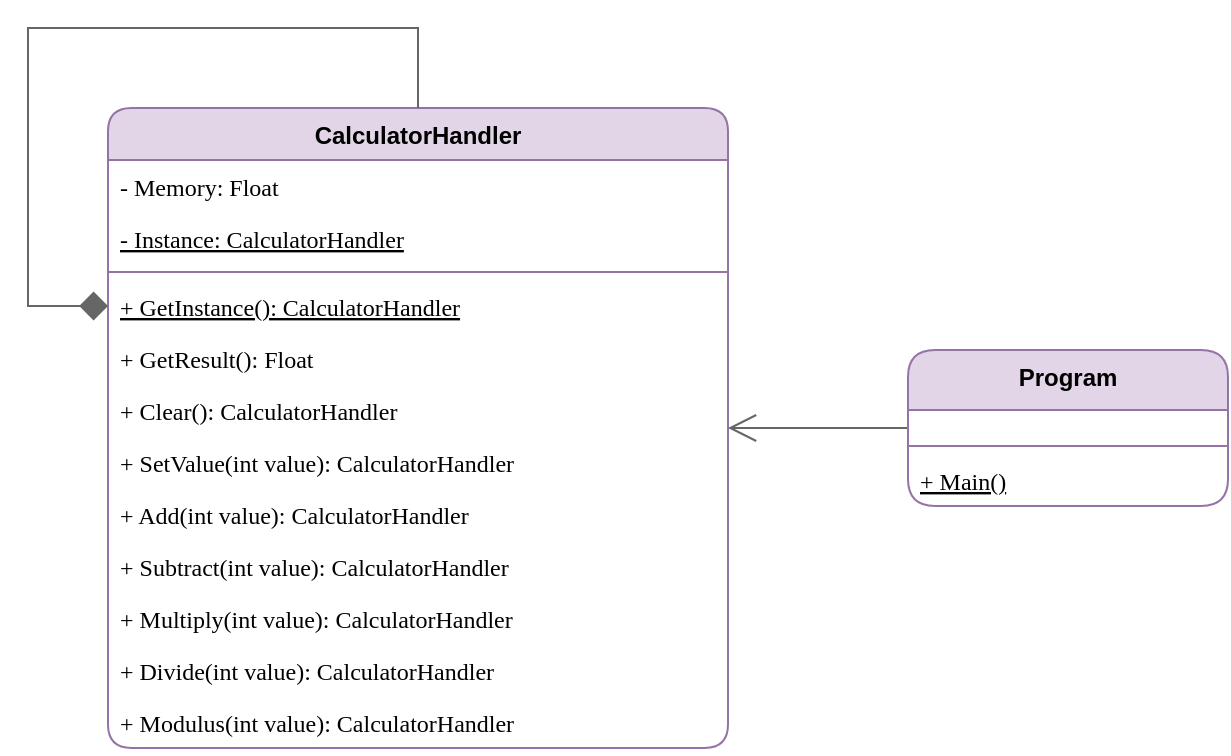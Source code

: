 <mxfile version="24.0.4" type="device" pages="4">
  <diagram id="hcBx987hX6C-tzZmgWwV" name="Singleton">
    <mxGraphModel dx="783" dy="453" grid="1" gridSize="10" guides="1" tooltips="1" connect="1" arrows="1" fold="1" page="0" pageScale="1" pageWidth="850" pageHeight="1100" math="0" shadow="0">
      <root>
        <mxCell id="0" />
        <mxCell id="1" parent="0" />
        <mxCell id="5" value="CalculatorHandler" style="swimlane;fontStyle=1;align=center;verticalAlign=top;childLayout=stackLayout;horizontal=1;startSize=26;horizontalStack=0;resizeParent=1;resizeParentMax=0;resizeLast=0;collapsible=1;marginBottom=0;rounded=1;shadow=0;glass=0;strokeColor=#9673a6;fillColor=#e1d5e7;fontSize=12;swimlaneFillColor=none;fillStyle=auto;" parent="1" vertex="1">
          <mxGeometry x="200" y="200" width="310" height="320" as="geometry">
            <mxRectangle x="200" y="200" width="140" height="30" as="alternateBounds" />
          </mxGeometry>
        </mxCell>
        <mxCell id="6" value="- Memory: Float" style="text;strokeColor=none;fillColor=none;align=left;verticalAlign=top;spacingLeft=4;spacingRight=4;overflow=hidden;rotatable=0;points=[[0,0.5],[1,0.5]];portConstraint=eastwest;rounded=0;shadow=0;glass=0;sketch=0;fontFamily=Hack Nerd Font Mono;" parent="5" vertex="1">
          <mxGeometry y="26" width="310" height="26" as="geometry" />
        </mxCell>
        <mxCell id="8" value="- Instance: CalculatorHandler" style="text;strokeColor=none;fillColor=none;align=left;verticalAlign=top;spacingLeft=4;spacingRight=4;overflow=hidden;rotatable=0;points=[[0,0.5],[1,0.5]];portConstraint=eastwest;rounded=0;shadow=0;glass=0;sketch=0;fontFamily=Hack Nerd Font Mono;fontStyle=4" parent="5" vertex="1">
          <mxGeometry y="52" width="310" height="26" as="geometry" />
        </mxCell>
        <mxCell id="7" value="" style="line;strokeWidth=1;fillColor=none;align=left;verticalAlign=middle;spacingTop=-1;spacingLeft=3;spacingRight=3;rotatable=0;labelPosition=right;points=[];portConstraint=eastwest;strokeColor=inherit;rounded=0;shadow=0;glass=0;sketch=0;" parent="5" vertex="1">
          <mxGeometry y="78" width="310" height="8" as="geometry" />
        </mxCell>
        <mxCell id="31iseIiYcjs0HqkfjTfZ-23" style="rounded=0;orthogonalLoop=1;jettySize=auto;html=1;edgeStyle=orthogonalEdgeStyle;startArrow=diamond;startFill=1;fillColor=#f5f5f5;strokeColor=#666666;endArrow=none;endFill=0;endSize=12;startSize=12;" parent="5" source="9" target="5" edge="1">
          <mxGeometry relative="1" as="geometry">
            <Array as="points">
              <mxPoint x="-40" y="99" />
              <mxPoint x="-40" y="-40" />
              <mxPoint x="155" y="-40" />
            </Array>
          </mxGeometry>
        </mxCell>
        <mxCell id="9" value="+ GetInstance(): CalculatorHandler" style="text;strokeColor=none;fillColor=none;align=left;verticalAlign=top;spacingLeft=4;spacingRight=4;overflow=hidden;rotatable=0;points=[[0,0.5],[1,0.5]];portConstraint=eastwest;rounded=0;shadow=0;glass=0;sketch=0;fontFamily=Hack Nerd Font Mono;fontStyle=4" parent="5" vertex="1">
          <mxGeometry y="86" width="310" height="26" as="geometry" />
        </mxCell>
        <mxCell id="10" value="+ GetResult(): Float" style="text;strokeColor=none;fillColor=none;align=left;verticalAlign=top;spacingLeft=4;spacingRight=4;overflow=hidden;rotatable=0;points=[[0,0.5],[1,0.5]];portConstraint=eastwest;rounded=0;shadow=0;glass=0;sketch=0;fontFamily=Hack Nerd Font Mono;" parent="5" vertex="1">
          <mxGeometry y="112" width="310" height="26" as="geometry" />
        </mxCell>
        <mxCell id="11" value="+ Clear(): CalculatorHandler" style="text;strokeColor=none;fillColor=none;align=left;verticalAlign=top;spacingLeft=4;spacingRight=4;overflow=hidden;rotatable=0;points=[[0,0.5],[1,0.5]];portConstraint=eastwest;rounded=0;shadow=0;glass=0;sketch=0;fontFamily=Hack Nerd Font Mono;" parent="5" vertex="1">
          <mxGeometry y="138" width="310" height="26" as="geometry" />
        </mxCell>
        <mxCell id="12" value="+ SetValue(int value): CalculatorHandler" style="text;strokeColor=none;fillColor=none;align=left;verticalAlign=top;spacingLeft=4;spacingRight=4;overflow=hidden;rotatable=0;points=[[0,0.5],[1,0.5]];portConstraint=eastwest;rounded=0;shadow=0;glass=0;sketch=0;fontFamily=Hack Nerd Font Mono;" parent="5" vertex="1">
          <mxGeometry y="164" width="310" height="26" as="geometry" />
        </mxCell>
        <mxCell id="13" value="+ Add(int value): CalculatorHandler" style="text;strokeColor=none;fillColor=none;align=left;verticalAlign=top;spacingLeft=4;spacingRight=4;overflow=hidden;rotatable=0;points=[[0,0.5],[1,0.5]];portConstraint=eastwest;rounded=0;shadow=0;glass=0;sketch=0;fontFamily=Hack Nerd Font Mono;" parent="5" vertex="1">
          <mxGeometry y="190" width="310" height="26" as="geometry" />
        </mxCell>
        <mxCell id="14" value="+ Subtract(int value): CalculatorHandler" style="text;strokeColor=none;fillColor=none;align=left;verticalAlign=top;spacingLeft=4;spacingRight=4;overflow=hidden;rotatable=0;points=[[0,0.5],[1,0.5]];portConstraint=eastwest;rounded=0;shadow=0;glass=0;sketch=0;fontFamily=Hack Nerd Font Mono;" parent="5" vertex="1">
          <mxGeometry y="216" width="310" height="26" as="geometry" />
        </mxCell>
        <mxCell id="15" value="+ Multiply(int value): CalculatorHandler" style="text;strokeColor=none;fillColor=none;align=left;verticalAlign=top;spacingLeft=4;spacingRight=4;overflow=hidden;rotatable=0;points=[[0,0.5],[1,0.5]];portConstraint=eastwest;rounded=0;shadow=0;glass=0;sketch=0;fontFamily=Hack Nerd Font Mono;" parent="5" vertex="1">
          <mxGeometry y="242" width="310" height="26" as="geometry" />
        </mxCell>
        <mxCell id="16" value="+ Divide(int value): CalculatorHandler" style="text;strokeColor=none;fillColor=none;align=left;verticalAlign=top;spacingLeft=4;spacingRight=4;overflow=hidden;rotatable=0;points=[[0,0.5],[1,0.5]];portConstraint=eastwest;rounded=0;shadow=0;glass=0;sketch=0;fontFamily=Hack Nerd Font Mono;" parent="5" vertex="1">
          <mxGeometry y="268" width="310" height="26" as="geometry" />
        </mxCell>
        <mxCell id="17" value="+ Modulus(int value): CalculatorHandler" style="text;strokeColor=none;fillColor=none;align=left;verticalAlign=top;spacingLeft=4;spacingRight=4;overflow=hidden;rotatable=0;points=[[0,0.5],[1,0.5]];portConstraint=eastwest;rounded=0;shadow=0;glass=0;sketch=0;fontFamily=Hack Nerd Font Mono;" parent="5" vertex="1">
          <mxGeometry y="294" width="310" height="26" as="geometry" />
        </mxCell>
        <mxCell id="31iseIiYcjs0HqkfjTfZ-21" style="rounded=0;orthogonalLoop=1;jettySize=auto;html=1;startArrow=none;startFill=0;endArrow=open;endFill=0;endSize=12;startSize=12;fillColor=#f5f5f5;strokeColor=#666666;" parent="1" source="mahSxEBkRQbgHBF6PlI8-20" target="5" edge="1">
          <mxGeometry relative="1" as="geometry" />
        </mxCell>
        <mxCell id="mahSxEBkRQbgHBF6PlI8-20" value="Program" style="swimlane;fontStyle=1;align=center;verticalAlign=top;childLayout=stackLayout;horizontal=1;startSize=30;horizontalStack=0;resizeParent=1;resizeParentMax=0;resizeLast=0;collapsible=1;marginBottom=0;fillColor=#e1d5e7;strokeColor=#9673a6;rounded=1;" vertex="1" parent="1">
          <mxGeometry x="600" y="321" width="160" height="78" as="geometry" />
        </mxCell>
        <mxCell id="mahSxEBkRQbgHBF6PlI8-27" value="" style="text;strokeColor=none;fillColor=none;align=left;verticalAlign=middle;spacingTop=-1;spacingLeft=4;spacingRight=4;rotatable=0;labelPosition=right;points=[];portConstraint=eastwest;" vertex="1" parent="mahSxEBkRQbgHBF6PlI8-20">
          <mxGeometry y="30" width="160" height="14" as="geometry" />
        </mxCell>
        <mxCell id="mahSxEBkRQbgHBF6PlI8-24" value="" style="line;strokeWidth=1;fillColor=none;align=left;verticalAlign=middle;spacingTop=-1;spacingLeft=3;spacingRight=3;rotatable=0;labelPosition=right;points=[];portConstraint=eastwest;strokeColor=inherit;" vertex="1" parent="mahSxEBkRQbgHBF6PlI8-20">
          <mxGeometry y="44" width="160" height="8" as="geometry" />
        </mxCell>
        <mxCell id="mahSxEBkRQbgHBF6PlI8-25" value="+ Main()" style="text;strokeColor=none;fillColor=none;align=left;verticalAlign=top;spacingLeft=4;spacingRight=4;overflow=hidden;rotatable=0;points=[[0,0.5],[1,0.5]];portConstraint=eastwest;fontFamily=Hack Nerd Font Mono;fontStyle=4" vertex="1" parent="mahSxEBkRQbgHBF6PlI8-20">
          <mxGeometry y="52" width="160" height="26" as="geometry" />
        </mxCell>
      </root>
    </mxGraphModel>
  </diagram>
  <diagram id="EEBMuNbeYnzKQcDVJGOE" name="Factory Method">
    <mxGraphModel dx="1625" dy="310" grid="1" gridSize="10" guides="1" tooltips="1" connect="1" arrows="1" fold="1" page="0" pageScale="1" pageWidth="850" pageHeight="1100" math="0" shadow="0">
      <root>
        <mxCell id="0" />
        <mxCell id="1" parent="0" />
        <mxCell id="pYGkhnA3H9Tf39L96m0L-5" value="«interface»&#xa;IValueObject" style="swimlane;fontStyle=1;align=center;verticalAlign=top;childLayout=stackLayout;horizontal=1;startSize=40;horizontalStack=0;resizeParent=1;resizeParentMax=0;resizeLast=0;collapsible=1;marginBottom=0;fillColor=#e1d5e7;strokeColor=#9673a6;rounded=1;" parent="1" vertex="1">
          <mxGeometry x="317.5" y="480" width="160" height="114" as="geometry" />
        </mxCell>
        <mxCell id="wgCOfWzjoMNXxty_1dxA-5" value="" style="text;strokeColor=none;fillColor=none;align=left;verticalAlign=middle;spacingTop=-1;spacingLeft=4;spacingRight=4;rotatable=0;labelPosition=right;points=[];portConstraint=eastwest;" vertex="1" parent="pYGkhnA3H9Tf39L96m0L-5">
          <mxGeometry y="40" width="160" height="14" as="geometry" />
        </mxCell>
        <mxCell id="pYGkhnA3H9Tf39L96m0L-7" value="" style="line;strokeWidth=1;fillColor=none;align=left;verticalAlign=middle;spacingTop=-1;spacingLeft=3;spacingRight=3;rotatable=0;labelPosition=right;points=[];portConstraint=eastwest;strokeColor=inherit;" parent="pYGkhnA3H9Tf39L96m0L-5" vertex="1">
          <mxGeometry y="54" width="160" height="8" as="geometry" />
        </mxCell>
        <mxCell id="pYGkhnA3H9Tf39L96m0L-8" value="+ GetValue(): Type" style="text;strokeColor=none;fillColor=none;align=left;verticalAlign=top;spacingLeft=4;spacingRight=4;overflow=hidden;rotatable=0;points=[[0,0.5],[1,0.5]];portConstraint=eastwest;fontFamily=Hack Nerd Font Mono;" parent="pYGkhnA3H9Tf39L96m0L-5" vertex="1">
          <mxGeometry y="62" width="160" height="26" as="geometry" />
        </mxCell>
        <mxCell id="31x80FJVaQtLXL7DMqQq-1" value="+ IsValid(): Boolean" style="text;strokeColor=none;fillColor=none;align=left;verticalAlign=top;spacingLeft=4;spacingRight=4;overflow=hidden;rotatable=0;points=[[0,0.5],[1,0.5]];portConstraint=eastwest;fontFamily=Hack Nerd Font Mono;" parent="pYGkhnA3H9Tf39L96m0L-5" vertex="1">
          <mxGeometry y="88" width="160" height="26" as="geometry" />
        </mxCell>
        <mxCell id="YW9sjmkYDDz6GsdcyHox-3" style="edgeStyle=none;shape=connector;rounded=1;html=1;labelBackgroundColor=default;strokeColor=#666666;fontFamily=Helvetica;fontSize=12;fontColor=default;endArrow=block;endFill=0;startSize=12;endSize=12;fillColor=#f5f5f5;dashed=1;" parent="1" source="31x80FJVaQtLXL7DMqQq-2" target="pYGkhnA3H9Tf39L96m0L-5" edge="1">
          <mxGeometry relative="1" as="geometry" />
        </mxCell>
        <mxCell id="31x80FJVaQtLXL7DMqQq-2" value="IdValueObject" style="swimlane;fontStyle=1;align=center;verticalAlign=top;childLayout=stackLayout;horizontal=1;startSize=30;horizontalStack=0;resizeParent=1;resizeParentMax=0;resizeLast=0;collapsible=1;marginBottom=0;fillColor=#e1d5e7;strokeColor=#9673a6;rounded=1;" parent="1" vertex="1">
          <mxGeometry x="-80" y="740" width="280" height="116" as="geometry" />
        </mxCell>
        <mxCell id="31x80FJVaQtLXL7DMqQq-4" value="- id: Integer" style="text;strokeColor=none;fillColor=none;align=left;verticalAlign=top;spacingLeft=4;spacingRight=4;overflow=hidden;rotatable=0;points=[[0,0.5],[1,0.5]];portConstraint=eastwest;fontFamily=Hack Nerd Font Mono;" parent="31x80FJVaQtLXL7DMqQq-2" vertex="1">
          <mxGeometry y="30" width="280" height="26" as="geometry" />
        </mxCell>
        <mxCell id="YW9sjmkYDDz6GsdcyHox-5" value="- MIN_VALUE: Integer const = 1" style="text;strokeColor=none;fillColor=none;align=left;verticalAlign=top;spacingLeft=4;spacingRight=4;overflow=hidden;rotatable=0;points=[[0,0.5],[1,0.5]];portConstraint=eastwest;fontFamily=Hack Nerd Font Mono;" parent="31x80FJVaQtLXL7DMqQq-2" vertex="1">
          <mxGeometry y="56" width="280" height="26" as="geometry" />
        </mxCell>
        <mxCell id="31x80FJVaQtLXL7DMqQq-3" value="" style="line;strokeWidth=1;fillColor=none;align=left;verticalAlign=middle;spacingTop=-1;spacingLeft=3;spacingRight=3;rotatable=0;labelPosition=right;points=[];portConstraint=eastwest;strokeColor=inherit;" parent="31x80FJVaQtLXL7DMqQq-2" vertex="1">
          <mxGeometry y="82" width="280" height="8" as="geometry" />
        </mxCell>
        <mxCell id="YW9sjmkYDDz6GsdcyHox-4" value="+ «create» IdValueObject(id: Integer)" style="text;strokeColor=none;fillColor=none;align=left;verticalAlign=top;spacingLeft=4;spacingRight=4;overflow=hidden;rotatable=0;points=[[0,0.5],[1,0.5]];portConstraint=eastwest;fontFamily=Hack Nerd Font Mono;" parent="31x80FJVaQtLXL7DMqQq-2" vertex="1">
          <mxGeometry y="90" width="280" height="26" as="geometry" />
        </mxCell>
        <mxCell id="YW9sjmkYDDz6GsdcyHox-12" style="edgeStyle=none;shape=connector;rounded=1;html=1;labelBackgroundColor=default;strokeColor=#666666;fontFamily=Helvetica;fontSize=12;fontColor=default;endArrow=block;endFill=0;startSize=12;endSize=12;fillColor=#f5f5f5;dashed=1;" parent="1" source="YW9sjmkYDDz6GsdcyHox-6" target="pYGkhnA3H9Tf39L96m0L-5" edge="1">
          <mxGeometry relative="1" as="geometry" />
        </mxCell>
        <mxCell id="YW9sjmkYDDz6GsdcyHox-6" value="NameValueObject" style="swimlane;fontStyle=1;align=center;verticalAlign=top;childLayout=stackLayout;horizontal=1;startSize=30;horizontalStack=0;resizeParent=1;resizeParentMax=0;resizeLast=0;collapsible=1;marginBottom=0;fillColor=#e1d5e7;strokeColor=#9673a6;rounded=1;" parent="1" vertex="1">
          <mxGeometry x="250" y="740" width="300" height="142" as="geometry" />
        </mxCell>
        <mxCell id="YW9sjmkYDDz6GsdcyHox-7" value="- name: String" style="text;strokeColor=none;fillColor=none;align=left;verticalAlign=top;spacingLeft=4;spacingRight=4;overflow=hidden;rotatable=0;points=[[0,0.5],[1,0.5]];portConstraint=eastwest;fontFamily=Hack Nerd Font Mono;" parent="YW9sjmkYDDz6GsdcyHox-6" vertex="1">
          <mxGeometry y="30" width="300" height="26" as="geometry" />
        </mxCell>
        <mxCell id="YW9sjmkYDDz6GsdcyHox-11" value="- MIN_LENGTH: Integer const = 3" style="text;strokeColor=none;fillColor=none;align=left;verticalAlign=top;spacingLeft=4;spacingRight=4;overflow=hidden;rotatable=0;points=[[0,0.5],[1,0.5]];portConstraint=eastwest;fontFamily=Hack Nerd Font Mono;" parent="YW9sjmkYDDz6GsdcyHox-6" vertex="1">
          <mxGeometry y="56" width="300" height="26" as="geometry" />
        </mxCell>
        <mxCell id="YW9sjmkYDDz6GsdcyHox-8" value="- MAX_LENGTH: Integer const = 100" style="text;strokeColor=none;fillColor=none;align=left;verticalAlign=top;spacingLeft=4;spacingRight=4;overflow=hidden;rotatable=0;points=[[0,0.5],[1,0.5]];portConstraint=eastwest;fontFamily=Hack Nerd Font Mono;" parent="YW9sjmkYDDz6GsdcyHox-6" vertex="1">
          <mxGeometry y="82" width="300" height="26" as="geometry" />
        </mxCell>
        <mxCell id="YW9sjmkYDDz6GsdcyHox-9" value="" style="line;strokeWidth=1;fillColor=none;align=left;verticalAlign=middle;spacingTop=-1;spacingLeft=3;spacingRight=3;rotatable=0;labelPosition=right;points=[];portConstraint=eastwest;strokeColor=inherit;" parent="YW9sjmkYDDz6GsdcyHox-6" vertex="1">
          <mxGeometry y="108" width="300" height="8" as="geometry" />
        </mxCell>
        <mxCell id="YW9sjmkYDDz6GsdcyHox-10" value="+ «create» NameValueObject(name: String)" style="text;strokeColor=none;fillColor=none;align=left;verticalAlign=top;spacingLeft=4;spacingRight=4;overflow=hidden;rotatable=0;points=[[0,0.5],[1,0.5]];portConstraint=eastwest;fontFamily=Hack Nerd Font Mono;" parent="YW9sjmkYDDz6GsdcyHox-6" vertex="1">
          <mxGeometry y="116" width="300" height="26" as="geometry" />
        </mxCell>
        <mxCell id="YW9sjmkYDDz6GsdcyHox-19" style="edgeStyle=none;shape=connector;rounded=1;html=1;labelBackgroundColor=default;strokeColor=#666666;fontFamily=Helvetica;fontSize=12;fontColor=default;endArrow=block;endFill=0;startSize=12;endSize=12;fillColor=#f5f5f5;dashed=1;" parent="1" source="YW9sjmkYDDz6GsdcyHox-13" target="pYGkhnA3H9Tf39L96m0L-5" edge="1">
          <mxGeometry relative="1" as="geometry" />
        </mxCell>
        <mxCell id="YW9sjmkYDDz6GsdcyHox-13" value="EnabledValueObject" style="swimlane;fontStyle=1;align=center;verticalAlign=top;childLayout=stackLayout;horizontal=1;startSize=30;horizontalStack=0;resizeParent=1;resizeParentMax=0;resizeLast=0;collapsible=1;marginBottom=0;fillColor=#e1d5e7;strokeColor=#9673a6;rounded=1;" parent="1" vertex="1">
          <mxGeometry x="600" y="740" width="350" height="90" as="geometry" />
        </mxCell>
        <mxCell id="YW9sjmkYDDz6GsdcyHox-14" value="- enable: Boolean" style="text;strokeColor=none;fillColor=none;align=left;verticalAlign=top;spacingLeft=4;spacingRight=4;overflow=hidden;rotatable=0;points=[[0,0.5],[1,0.5]];portConstraint=eastwest;fontFamily=Hack Nerd Font Mono;" parent="YW9sjmkYDDz6GsdcyHox-13" vertex="1">
          <mxGeometry y="30" width="350" height="26" as="geometry" />
        </mxCell>
        <mxCell id="YW9sjmkYDDz6GsdcyHox-17" value="" style="line;strokeWidth=1;fillColor=none;align=left;verticalAlign=middle;spacingTop=-1;spacingLeft=3;spacingRight=3;rotatable=0;labelPosition=right;points=[];portConstraint=eastwest;strokeColor=inherit;" parent="YW9sjmkYDDz6GsdcyHox-13" vertex="1">
          <mxGeometry y="56" width="350" height="8" as="geometry" />
        </mxCell>
        <mxCell id="YW9sjmkYDDz6GsdcyHox-18" value="+ «create» EnabledValueObject(enable: Boolean)" style="text;strokeColor=none;fillColor=none;align=left;verticalAlign=top;spacingLeft=4;spacingRight=4;overflow=hidden;rotatable=0;points=[[0,0.5],[1,0.5]];portConstraint=eastwest;fontFamily=Hack Nerd Font Mono;" parent="YW9sjmkYDDz6GsdcyHox-13" vertex="1">
          <mxGeometry y="64" width="350" height="26" as="geometry" />
        </mxCell>
        <mxCell id="tj_r2iyNX81mgRMXWCMt-7" style="edgeStyle=none;shape=connector;rounded=1;html=1;labelBackgroundColor=default;strokeColor=#666666;fontFamily=Helvetica;fontSize=12;fontColor=default;endArrow=block;endFill=0;startSize=12;endSize=12;fillColor=#f5f5f5;" parent="1" source="tj_r2iyNX81mgRMXWCMt-3" target="YW9sjmkYDDz6GsdcyHox-20" edge="1">
          <mxGeometry relative="1" as="geometry" />
        </mxCell>
        <mxCell id="u-KN2Wzc06eG517K6Wmt-1" style="rounded=1;orthogonalLoop=1;jettySize=auto;html=1;strokeColor=#666666;align=center;verticalAlign=middle;fontFamily=Helvetica;fontSize=12;fontColor=default;labelBackgroundColor=default;startArrow=diamond;startFill=0;startSize=12;endArrow=none;endFill=0;endSize=12;fillColor=#f5f5f5;" parent="1" source="tj_r2iyNX81mgRMXWCMt-3" target="31x80FJVaQtLXL7DMqQq-2" edge="1">
          <mxGeometry relative="1" as="geometry" />
        </mxCell>
        <mxCell id="tj_r2iyNX81mgRMXWCMt-3" value="IdValueObjectHandler" style="swimlane;fontStyle=1;align=center;verticalAlign=top;childLayout=stackLayout;horizontal=1;startSize=30;horizontalStack=0;resizeParent=1;resizeParentMax=0;resizeLast=0;collapsible=1;marginBottom=0;fillColor=#e1d5e7;strokeColor=#9673a6;rounded=1;" parent="1" vertex="1">
          <mxGeometry x="-300" y="980" width="442.5" height="78" as="geometry" />
        </mxCell>
        <mxCell id="wgCOfWzjoMNXxty_1dxA-2" value="" style="text;strokeColor=none;fillColor=none;align=left;verticalAlign=middle;spacingTop=-1;spacingLeft=4;spacingRight=4;rotatable=0;labelPosition=right;points=[];portConstraint=eastwest;" vertex="1" parent="tj_r2iyNX81mgRMXWCMt-3">
          <mxGeometry y="30" width="442.5" height="14" as="geometry" />
        </mxCell>
        <mxCell id="tj_r2iyNX81mgRMXWCMt-4" value="" style="line;strokeWidth=1;fillColor=none;align=left;verticalAlign=middle;spacingTop=-1;spacingLeft=3;spacingRight=3;rotatable=0;labelPosition=right;points=[];portConstraint=eastwest;strokeColor=inherit;" parent="tj_r2iyNX81mgRMXWCMt-3" vertex="1">
          <mxGeometry y="44" width="442.5" height="8" as="geometry" />
        </mxCell>
        <mxCell id="tj_r2iyNX81mgRMXWCMt-8" value="+ /CreateValueObject(valuel: Integer): IValueObject&lt;Integer&gt;" style="text;strokeColor=none;fillColor=none;align=left;verticalAlign=top;spacingLeft=4;spacingRight=4;overflow=hidden;rotatable=0;points=[[0,0.5],[1,0.5]];portConstraint=eastwest;fontFamily=Hack Nerd Font Mono;fontStyle=0" parent="tj_r2iyNX81mgRMXWCMt-3" vertex="1">
          <mxGeometry y="52" width="442.5" height="26" as="geometry" />
        </mxCell>
        <mxCell id="tj_r2iyNX81mgRMXWCMt-12" style="shape=connector;rounded=1;html=1;labelBackgroundColor=default;strokeColor=#666666;fontFamily=Helvetica;fontSize=12;fontColor=default;endArrow=block;endFill=0;startSize=12;endSize=12;fillColor=#f5f5f5;" parent="1" source="tj_r2iyNX81mgRMXWCMt-9" target="YW9sjmkYDDz6GsdcyHox-20" edge="1">
          <mxGeometry relative="1" as="geometry" />
        </mxCell>
        <mxCell id="u-KN2Wzc06eG517K6Wmt-2" style="rounded=1;orthogonalLoop=1;jettySize=auto;html=1;strokeColor=#666666;align=center;verticalAlign=middle;fontFamily=Helvetica;fontSize=12;fontColor=default;labelBackgroundColor=default;startArrow=diamond;startFill=0;startSize=12;endArrow=none;endFill=0;endSize=12;fillColor=#f5f5f5;" parent="1" source="tj_r2iyNX81mgRMXWCMt-9" target="YW9sjmkYDDz6GsdcyHox-6" edge="1">
          <mxGeometry relative="1" as="geometry" />
        </mxCell>
        <mxCell id="tj_r2iyNX81mgRMXWCMt-9" value="NameValueObjectHandler" style="swimlane;fontStyle=1;align=center;verticalAlign=top;childLayout=stackLayout;horizontal=1;startSize=30;horizontalStack=0;resizeParent=1;resizeParentMax=0;resizeLast=0;collapsible=1;marginBottom=0;fillColor=#e1d5e7;strokeColor=#9673a6;rounded=1;" parent="1" vertex="1">
          <mxGeometry x="178.75" y="980" width="442.5" height="78" as="geometry" />
        </mxCell>
        <mxCell id="wgCOfWzjoMNXxty_1dxA-3" value="" style="text;strokeColor=none;fillColor=none;align=left;verticalAlign=middle;spacingTop=-1;spacingLeft=4;spacingRight=4;rotatable=0;labelPosition=right;points=[];portConstraint=eastwest;" vertex="1" parent="tj_r2iyNX81mgRMXWCMt-9">
          <mxGeometry y="30" width="442.5" height="14" as="geometry" />
        </mxCell>
        <mxCell id="tj_r2iyNX81mgRMXWCMt-10" value="" style="line;strokeWidth=1;fillColor=none;align=left;verticalAlign=middle;spacingTop=-1;spacingLeft=3;spacingRight=3;rotatable=0;labelPosition=right;points=[];portConstraint=eastwest;strokeColor=inherit;" parent="tj_r2iyNX81mgRMXWCMt-9" vertex="1">
          <mxGeometry y="44" width="442.5" height="8" as="geometry" />
        </mxCell>
        <mxCell id="tj_r2iyNX81mgRMXWCMt-11" value="+ /CreateValueObject(valuel: String): IValueObject&lt;String&gt;" style="text;strokeColor=none;fillColor=none;align=left;verticalAlign=top;spacingLeft=4;spacingRight=4;overflow=hidden;rotatable=0;points=[[0,0.5],[1,0.5]];portConstraint=eastwest;fontFamily=Hack Nerd Font Mono;fontStyle=0" parent="tj_r2iyNX81mgRMXWCMt-9" vertex="1">
          <mxGeometry y="52" width="442.5" height="26" as="geometry" />
        </mxCell>
        <mxCell id="tj_r2iyNX81mgRMXWCMt-16" style="shape=connector;rounded=1;html=1;labelBackgroundColor=default;strokeColor=#666666;fontFamily=Helvetica;fontSize=12;fontColor=default;endArrow=block;endFill=0;startSize=12;endSize=12;fillColor=#f5f5f5;" parent="1" source="tj_r2iyNX81mgRMXWCMt-13" target="YW9sjmkYDDz6GsdcyHox-20" edge="1">
          <mxGeometry relative="1" as="geometry" />
        </mxCell>
        <mxCell id="u-KN2Wzc06eG517K6Wmt-3" style="rounded=1;orthogonalLoop=1;jettySize=auto;html=1;strokeColor=#666666;align=center;verticalAlign=middle;fontFamily=Helvetica;fontSize=12;fontColor=default;labelBackgroundColor=default;startArrow=diamond;startFill=0;startSize=12;endArrow=none;endFill=0;endSize=12;fillColor=#f5f5f5;" parent="1" source="tj_r2iyNX81mgRMXWCMt-13" target="YW9sjmkYDDz6GsdcyHox-13" edge="1">
          <mxGeometry relative="1" as="geometry" />
        </mxCell>
        <mxCell id="tj_r2iyNX81mgRMXWCMt-13" value="EnabledValueObjectHandler" style="swimlane;fontStyle=1;align=center;verticalAlign=top;childLayout=stackLayout;horizontal=1;startSize=30;horizontalStack=0;resizeParent=1;resizeParentMax=0;resizeLast=0;collapsible=1;marginBottom=0;fillColor=#e1d5e7;strokeColor=#9673a6;rounded=1;" parent="1" vertex="1">
          <mxGeometry x="660" y="980" width="442.5" height="78" as="geometry" />
        </mxCell>
        <mxCell id="wgCOfWzjoMNXxty_1dxA-4" value="" style="text;strokeColor=none;fillColor=none;align=left;verticalAlign=middle;spacingTop=-1;spacingLeft=4;spacingRight=4;rotatable=0;labelPosition=right;points=[];portConstraint=eastwest;" vertex="1" parent="tj_r2iyNX81mgRMXWCMt-13">
          <mxGeometry y="30" width="442.5" height="14" as="geometry" />
        </mxCell>
        <mxCell id="tj_r2iyNX81mgRMXWCMt-14" value="" style="line;strokeWidth=1;fillColor=none;align=left;verticalAlign=middle;spacingTop=-1;spacingLeft=3;spacingRight=3;rotatable=0;labelPosition=right;points=[];portConstraint=eastwest;strokeColor=inherit;" parent="tj_r2iyNX81mgRMXWCMt-13" vertex="1">
          <mxGeometry y="44" width="442.5" height="8" as="geometry" />
        </mxCell>
        <mxCell id="tj_r2iyNX81mgRMXWCMt-15" value="+ /CreateValueObject(valuel: String): IValueObject&lt;String&gt;" style="text;strokeColor=none;fillColor=none;align=left;verticalAlign=top;spacingLeft=4;spacingRight=4;overflow=hidden;rotatable=0;points=[[0,0.5],[1,0.5]];portConstraint=eastwest;fontFamily=Hack Nerd Font Mono;fontStyle=0" parent="tj_r2iyNX81mgRMXWCMt-13" vertex="1">
          <mxGeometry y="52" width="442.5" height="26" as="geometry" />
        </mxCell>
        <mxCell id="wEd0wZoPoZdmiyUxhaNI-11" style="shape=connector;rounded=1;html=1;labelBackgroundColor=default;strokeColor=#666666;fontFamily=Helvetica;fontSize=12;fontColor=default;endArrow=open;endFill=0;startSize=12;endSize=12;fillColor=#f5f5f5;startArrow=none;startFill=0;" parent="1" source="tj_r2iyNX81mgRMXWCMt-18" target="tj_r2iyNX81mgRMXWCMt-3" edge="1">
          <mxGeometry relative="1" as="geometry" />
        </mxCell>
        <mxCell id="wEd0wZoPoZdmiyUxhaNI-13" style="shape=connector;rounded=1;html=1;labelBackgroundColor=default;strokeColor=#666666;fontFamily=Helvetica;fontSize=12;fontColor=default;endArrow=open;endFill=0;startSize=12;endSize=12;fillColor=#f5f5f5;align=center;verticalAlign=middle;startArrow=none;startFill=0;" parent="1" source="tj_r2iyNX81mgRMXWCMt-18" target="tj_r2iyNX81mgRMXWCMt-9" edge="1">
          <mxGeometry relative="1" as="geometry" />
        </mxCell>
        <mxCell id="wEd0wZoPoZdmiyUxhaNI-14" style="shape=connector;rounded=1;html=1;labelBackgroundColor=default;strokeColor=#666666;fontFamily=Helvetica;fontSize=12;fontColor=default;endArrow=open;endFill=0;startSize=12;endSize=12;fillColor=#f5f5f5;align=center;verticalAlign=middle;startArrow=none;startFill=0;" parent="1" source="tj_r2iyNX81mgRMXWCMt-18" target="tj_r2iyNX81mgRMXWCMt-13" edge="1">
          <mxGeometry relative="1" as="geometry" />
        </mxCell>
        <mxCell id="17_s5IqSBcqcAf6VlfhR-1" style="rounded=1;orthogonalLoop=1;jettySize=auto;html=1;strokeColor=#666666;align=center;verticalAlign=middle;fontFamily=Helvetica;fontSize=12;fontColor=default;labelBackgroundColor=default;startArrow=none;startFill=0;startSize=12;endArrow=none;endFill=0;endSize=12;fillColor=#f5f5f5;" parent="1" source="tj_r2iyNX81mgRMXWCMt-18" target="YW9sjmkYDDz6GsdcyHox-20" edge="1">
          <mxGeometry relative="1" as="geometry" />
        </mxCell>
        <mxCell id="tj_r2iyNX81mgRMXWCMt-18" value="Program" style="swimlane;fontStyle=1;align=center;verticalAlign=top;childLayout=stackLayout;horizontal=1;startSize=30;horizontalStack=0;resizeParent=1;resizeParentMax=0;resizeLast=0;collapsible=1;marginBottom=0;fillColor=#e1d5e7;strokeColor=#9673a6;rounded=1;" parent="1" vertex="1">
          <mxGeometry x="550" y="1280" width="350" height="168" as="geometry" />
        </mxCell>
        <mxCell id="tj_r2iyNX81mgRMXWCMt-19" value="- PersonIdHandler: ValueObjectHandlerBase" style="text;strokeColor=none;fillColor=none;align=left;verticalAlign=top;spacingLeft=4;spacingRight=4;overflow=hidden;rotatable=0;points=[[0,0.5],[1,0.5]];portConstraint=eastwest;fontFamily=Hack Nerd Font Mono;fontStyle=4" parent="tj_r2iyNX81mgRMXWCMt-18" vertex="1">
          <mxGeometry y="30" width="350" height="26" as="geometry" />
        </mxCell>
        <mxCell id="tj_r2iyNX81mgRMXWCMt-20" value="- PersonNameHandler: ValueObjectHandlerBase" style="text;strokeColor=none;fillColor=none;align=left;verticalAlign=top;spacingLeft=4;spacingRight=4;overflow=hidden;rotatable=0;points=[[0,0.5],[1,0.5]];portConstraint=eastwest;fontFamily=Hack Nerd Font Mono;fontStyle=4" parent="tj_r2iyNX81mgRMXWCMt-18" vertex="1">
          <mxGeometry y="56" width="350" height="26" as="geometry" />
        </mxCell>
        <mxCell id="tj_r2iyNX81mgRMXWCMt-23" value="- PersonEnabledHandler: ValueObjectHandlerBase" style="text;strokeColor=none;fillColor=none;align=left;verticalAlign=top;spacingLeft=4;spacingRight=4;overflow=hidden;rotatable=0;points=[[0,0.5],[1,0.5]];portConstraint=eastwest;fontFamily=Hack Nerd Font Mono;fontStyle=4" parent="tj_r2iyNX81mgRMXWCMt-18" vertex="1">
          <mxGeometry y="82" width="350" height="26" as="geometry" />
        </mxCell>
        <mxCell id="tj_r2iyNX81mgRMXWCMt-21" value="" style="line;strokeWidth=1;fillColor=none;align=left;verticalAlign=middle;spacingTop=-1;spacingLeft=3;spacingRight=3;rotatable=0;labelPosition=right;points=[];portConstraint=eastwest;strokeColor=inherit;" parent="tj_r2iyNX81mgRMXWCMt-18" vertex="1">
          <mxGeometry y="108" width="350" height="8" as="geometry" />
        </mxCell>
        <mxCell id="tj_r2iyNX81mgRMXWCMt-22" value="+ Main()" style="text;strokeColor=none;fillColor=none;align=left;verticalAlign=top;spacingLeft=4;spacingRight=4;overflow=hidden;rotatable=0;points=[[0,0.5],[1,0.5]];portConstraint=eastwest;fontFamily=Hack Nerd Font Mono;fontStyle=4" parent="tj_r2iyNX81mgRMXWCMt-18" vertex="1">
          <mxGeometry y="116" width="350" height="26" as="geometry" />
        </mxCell>
        <mxCell id="tj_r2iyNX81mgRMXWCMt-24" value="+ Configure(typeValue: String)" style="text;strokeColor=none;fillColor=none;align=left;verticalAlign=top;spacingLeft=4;spacingRight=4;overflow=hidden;rotatable=0;points=[[0,0.5],[1,0.5]];portConstraint=eastwest;fontFamily=Hack Nerd Font Mono;fontStyle=4" parent="tj_r2iyNX81mgRMXWCMt-18" vertex="1">
          <mxGeometry y="142" width="350" height="26" as="geometry" />
        </mxCell>
        <mxCell id="9zRti0-3QmrPkJPcq3Wf-1" value="" style="group" vertex="1" connectable="0" parent="1">
          <mxGeometry x="-50" y="1290" width="420.5" height="125" as="geometry" />
        </mxCell>
        <mxCell id="YW9sjmkYDDz6GsdcyHox-20" value="«abstract»&#xa;ValueObjectHandlerBase" style="swimlane;fontStyle=1;align=center;verticalAlign=top;childLayout=stackLayout;horizontal=1;startSize=40;horizontalStack=0;resizeParent=1;resizeParentMax=0;resizeLast=0;collapsible=1;marginBottom=0;fillColor=#e1d5e7;strokeColor=#9673a6;rounded=1;" parent="9zRti0-3QmrPkJPcq3Wf-1" vertex="1">
          <mxGeometry y="11" width="410" height="114" as="geometry" />
        </mxCell>
        <mxCell id="wgCOfWzjoMNXxty_1dxA-1" value="" style="text;strokeColor=none;fillColor=none;align=left;verticalAlign=middle;spacingTop=-1;spacingLeft=4;spacingRight=4;rotatable=0;labelPosition=right;points=[];portConstraint=eastwest;" vertex="1" parent="YW9sjmkYDDz6GsdcyHox-20">
          <mxGeometry y="40" width="410" height="14" as="geometry" />
        </mxCell>
        <mxCell id="YW9sjmkYDDz6GsdcyHox-21" value="" style="line;strokeWidth=1;fillColor=none;align=left;verticalAlign=middle;spacingTop=-1;spacingLeft=3;spacingRight=3;rotatable=0;labelPosition=right;points=[];portConstraint=eastwest;strokeColor=inherit;" parent="YW9sjmkYDDz6GsdcyHox-20" vertex="1">
          <mxGeometry y="54" width="410" height="8" as="geometry" />
        </mxCell>
        <mxCell id="YW9sjmkYDDz6GsdcyHox-22" value="+ CreateValueObject(valuel: Type): IValueObject&lt;Type&gt;" style="text;strokeColor=none;fillColor=none;align=left;verticalAlign=top;spacingLeft=4;spacingRight=4;overflow=hidden;rotatable=0;points=[[0,0.5],[1,0.5]];portConstraint=eastwest;fontFamily=Hack Nerd Font Mono;fontStyle=2" parent="YW9sjmkYDDz6GsdcyHox-20" vertex="1">
          <mxGeometry y="62" width="410" height="26" as="geometry" />
        </mxCell>
        <mxCell id="YW9sjmkYDDz6GsdcyHox-23" value="+ ValidateValueObject(valueObject: IValueObject&lt;Type&gt;)" style="text;strokeColor=none;fillColor=none;align=left;verticalAlign=top;spacingLeft=4;spacingRight=4;overflow=hidden;rotatable=0;points=[[0,0.5],[1,0.5]];portConstraint=eastwest;fontFamily=Hack Nerd Font Mono;" parent="YW9sjmkYDDz6GsdcyHox-20" vertex="1">
          <mxGeometry y="88" width="410" height="26" as="geometry" />
        </mxCell>
        <mxCell id="QXIKQU8GQRgo96XsBb6x-1" value="Type" style="shape=partialRectangle;html=1;top=1;align=center;dashed=1;" vertex="1" parent="9zRti0-3QmrPkJPcq3Wf-1">
          <mxGeometry x="367.5" width="53" height="20" as="geometry" />
        </mxCell>
        <mxCell id="9zRti0-3QmrPkJPcq3Wf-2" value="Type" style="shape=partialRectangle;html=1;top=1;align=center;dashed=1;" vertex="1" parent="1">
          <mxGeometry x="440" y="470" width="53" height="20" as="geometry" />
        </mxCell>
      </root>
    </mxGraphModel>
  </diagram>
  <diagram id="nW8rHjgsoFS7Bbxb7j_G" name="Abstract Factory">
    <mxGraphModel dx="1809" dy="816" grid="1" gridSize="10" guides="1" tooltips="1" connect="1" arrows="1" fold="1" page="0" pageScale="1" pageWidth="827" pageHeight="1169" math="0" shadow="0">
      <root>
        <mxCell id="0" />
        <mxCell id="1" parent="0" />
        <mxCell id="CJ_wfMEq_0ogE-5_4uQq-1" value="«interface»&#xa;IMessage" style="swimlane;fontStyle=1;align=center;verticalAlign=top;childLayout=stackLayout;horizontal=1;startSize=40;horizontalStack=0;resizeParent=1;resizeParentMax=0;resizeLast=0;collapsible=1;marginBottom=0;fillColor=#e1d5e7;strokeColor=#9673a6;rounded=1;" parent="1" vertex="1">
          <mxGeometry x="100" y="310" width="330" height="88" as="geometry" />
        </mxCell>
        <mxCell id="wDpvabRCse713EYoyPtW-9" value="" style="text;strokeColor=none;fillColor=none;align=left;verticalAlign=middle;spacingTop=-1;spacingLeft=4;spacingRight=4;rotatable=0;labelPosition=right;points=[];portConstraint=eastwest;" vertex="1" parent="CJ_wfMEq_0ogE-5_4uQq-1">
          <mxGeometry y="40" width="330" height="14" as="geometry" />
        </mxCell>
        <mxCell id="CJ_wfMEq_0ogE-5_4uQq-2" value="" style="line;strokeWidth=1;fillColor=none;align=left;verticalAlign=middle;spacingTop=-1;spacingLeft=3;spacingRight=3;rotatable=0;labelPosition=right;points=[];portConstraint=eastwest;strokeColor=inherit;" parent="CJ_wfMEq_0ogE-5_4uQq-1" vertex="1">
          <mxGeometry y="54" width="330" height="8" as="geometry" />
        </mxCell>
        <mxCell id="CJ_wfMEq_0ogE-5_4uQq-3" value="+ Send(destination: String, message: String)" style="text;strokeColor=none;fillColor=none;align=left;verticalAlign=top;spacingLeft=4;spacingRight=4;overflow=hidden;rotatable=0;points=[[0,0.5],[1,0.5]];portConstraint=eastwest;fontFamily=Hack Nerd Font Mono;" parent="CJ_wfMEq_0ogE-5_4uQq-1" vertex="1">
          <mxGeometry y="62" width="330" height="26" as="geometry" />
        </mxCell>
        <mxCell id="Z8zeJuamYCHdJcAV_67n-1" style="edgeStyle=orthogonalEdgeStyle;rounded=1;orthogonalLoop=1;jettySize=auto;html=1;dashed=1;strokeColor=#666666;align=center;verticalAlign=middle;fontFamily=Helvetica;fontSize=12;fontColor=default;labelBackgroundColor=default;startSize=12;endArrow=block;endFill=0;endSize=12;fillColor=#f5f5f5;" parent="1" source="FBgTTQ9x6nuZuHLSr-IU-1" target="CJ_wfMEq_0ogE-5_4uQq-1" edge="1">
          <mxGeometry relative="1" as="geometry" />
        </mxCell>
        <mxCell id="CW6xtT2hsnmFXFxZsMhL-11" style="rounded=1;orthogonalLoop=1;jettySize=auto;html=1;strokeColor=#666666;align=center;verticalAlign=middle;fontFamily=Helvetica;fontSize=12;fontColor=default;labelBackgroundColor=default;startSize=12;endArrow=open;endFill=0;endSize=12;fillColor=#f5f5f5;" parent="1" source="FBgTTQ9x6nuZuHLSr-IU-1" target="WnWaSo3Iu1cbr5oUlHBW-1" edge="1">
          <mxGeometry relative="1" as="geometry" />
        </mxCell>
        <mxCell id="FBgTTQ9x6nuZuHLSr-IU-1" value="«abstract»&#xa;MessageBase" style="swimlane;fontStyle=1;align=center;verticalAlign=top;childLayout=stackLayout;horizontal=1;startSize=40;horizontalStack=0;resizeParent=1;resizeParentMax=0;resizeLast=0;collapsible=1;marginBottom=0;fillColor=#e1d5e7;strokeColor=#9673a6;rounded=1;" parent="1" vertex="1">
          <mxGeometry x="60" y="480" width="410" height="152" as="geometry" />
        </mxCell>
        <mxCell id="FBgTTQ9x6nuZuHLSr-IU-3" value="- Transport: TransportBase" style="text;strokeColor=none;fillColor=none;align=left;verticalAlign=top;spacingLeft=4;spacingRight=4;overflow=hidden;rotatable=0;points=[[0,0.5],[1,0.5]];portConstraint=eastwest;fontFamily=Hack Nerd Font Mono;fontStyle=0" parent="FBgTTQ9x6nuZuHLSr-IU-1" vertex="1">
          <mxGeometry y="40" width="410" height="26" as="geometry" />
        </mxCell>
        <mxCell id="FBgTTQ9x6nuZuHLSr-IU-2" value="" style="line;strokeWidth=1;fillColor=none;align=left;verticalAlign=middle;spacingTop=-1;spacingLeft=3;spacingRight=3;rotatable=0;labelPosition=right;points=[];portConstraint=eastwest;strokeColor=inherit;" parent="FBgTTQ9x6nuZuHLSr-IU-1" vertex="1">
          <mxGeometry y="66" width="410" height="8" as="geometry" />
        </mxCell>
        <mxCell id="FBgTTQ9x6nuZuHLSr-IU-5" value="+ «create» MessageBase(transport: TransportBase)" style="text;strokeColor=none;fillColor=none;align=left;verticalAlign=top;spacingLeft=4;spacingRight=4;overflow=hidden;rotatable=0;points=[[0,0.5],[1,0.5]];portConstraint=eastwest;fontFamily=Hack Nerd Font Mono;" parent="FBgTTQ9x6nuZuHLSr-IU-1" vertex="1">
          <mxGeometry y="74" width="410" height="26" as="geometry" />
        </mxCell>
        <mxCell id="FBgTTQ9x6nuZuHLSr-IU-4" value="+ Send(destination: String, message: String)" style="text;strokeColor=none;fillColor=none;align=left;verticalAlign=top;spacingLeft=4;spacingRight=4;overflow=hidden;rotatable=0;points=[[0,0.5],[1,0.5]];portConstraint=eastwest;fontFamily=Hack Nerd Font Mono;fontStyle=2" parent="FBgTTQ9x6nuZuHLSr-IU-1" vertex="1">
          <mxGeometry y="100" width="410" height="26" as="geometry" />
        </mxCell>
        <mxCell id="HbkVYoHElN5At86Kwoae-1" value="# LogMessage(message: String)" style="text;strokeColor=none;fillColor=none;align=left;verticalAlign=top;spacingLeft=4;spacingRight=4;overflow=hidden;rotatable=0;points=[[0,0.5],[1,0.5]];portConstraint=eastwest;fontFamily=Hack Nerd Font Mono;" parent="FBgTTQ9x6nuZuHLSr-IU-1" vertex="1">
          <mxGeometry y="126" width="410" height="26" as="geometry" />
        </mxCell>
        <mxCell id="j16hahtZhfi3MrXjRKYi-1" style="rounded=1;orthogonalLoop=1;jettySize=auto;html=1;strokeColor=#666666;align=center;verticalAlign=middle;fontFamily=Helvetica;fontSize=12;fontColor=default;labelBackgroundColor=default;startSize=12;endArrow=block;endFill=0;endSize=12;fillColor=#f5f5f5;" parent="1" source="dWdwaNW0lv7iupZ5TvJS-1" target="FBgTTQ9x6nuZuHLSr-IU-1" edge="1">
          <mxGeometry relative="1" as="geometry" />
        </mxCell>
        <mxCell id="dWdwaNW0lv7iupZ5TvJS-1" value="MessageEmail" style="swimlane;fontStyle=1;align=center;verticalAlign=top;childLayout=stackLayout;horizontal=1;startSize=30;horizontalStack=0;resizeParent=1;resizeParentMax=0;resizeLast=0;collapsible=1;marginBottom=0;fillColor=#e1d5e7;strokeColor=#9673a6;rounded=1;" parent="1" vertex="1">
          <mxGeometry x="575" y="517" width="340" height="78" as="geometry" />
        </mxCell>
        <mxCell id="wDpvabRCse713EYoyPtW-7" value="" style="text;strokeColor=none;fillColor=none;align=left;verticalAlign=middle;spacingTop=-1;spacingLeft=4;spacingRight=4;rotatable=0;labelPosition=right;points=[];portConstraint=eastwest;" vertex="1" parent="dWdwaNW0lv7iupZ5TvJS-1">
          <mxGeometry y="30" width="340" height="14" as="geometry" />
        </mxCell>
        <mxCell id="dWdwaNW0lv7iupZ5TvJS-3" value="" style="line;strokeWidth=1;fillColor=none;align=left;verticalAlign=middle;spacingTop=-1;spacingLeft=3;spacingRight=3;rotatable=0;labelPosition=right;points=[];portConstraint=eastwest;strokeColor=inherit;" parent="dWdwaNW0lv7iupZ5TvJS-1" vertex="1">
          <mxGeometry y="44" width="340" height="8" as="geometry" />
        </mxCell>
        <mxCell id="ibeol0foVa0noJKG1iXX-2" value="+ /Send(destination: String, message: String)" style="text;strokeColor=none;fillColor=none;align=left;verticalAlign=top;spacingLeft=4;spacingRight=4;overflow=hidden;rotatable=0;points=[[0,0.5],[1,0.5]];portConstraint=eastwest;fontFamily=Hack Nerd Font Mono;" parent="dWdwaNW0lv7iupZ5TvJS-1" vertex="1">
          <mxGeometry y="52" width="340" height="26" as="geometry" />
        </mxCell>
        <mxCell id="j16hahtZhfi3MrXjRKYi-2" style="rounded=1;orthogonalLoop=1;jettySize=auto;html=1;strokeColor=#666666;align=center;verticalAlign=middle;fontFamily=Helvetica;fontSize=12;fontColor=default;labelBackgroundColor=default;startSize=12;endArrow=block;endFill=0;endSize=12;fillColor=#f5f5f5;" parent="1" source="dWdwaNW0lv7iupZ5TvJS-7" target="FBgTTQ9x6nuZuHLSr-IU-1" edge="1">
          <mxGeometry relative="1" as="geometry" />
        </mxCell>
        <mxCell id="dWdwaNW0lv7iupZ5TvJS-7" value="MessageWhatsApp" style="swimlane;fontStyle=1;align=center;verticalAlign=top;childLayout=stackLayout;horizontal=1;startSize=30;horizontalStack=0;resizeParent=1;resizeParentMax=0;resizeLast=0;collapsible=1;marginBottom=0;fillColor=#e1d5e7;strokeColor=#9673a6;rounded=1;" parent="1" vertex="1">
          <mxGeometry x="-380" y="517" width="340" height="78" as="geometry" />
        </mxCell>
        <mxCell id="wDpvabRCse713EYoyPtW-8" value="" style="text;strokeColor=none;fillColor=none;align=left;verticalAlign=middle;spacingTop=-1;spacingLeft=4;spacingRight=4;rotatable=0;labelPosition=right;points=[];portConstraint=eastwest;" vertex="1" parent="dWdwaNW0lv7iupZ5TvJS-7">
          <mxGeometry y="30" width="340" height="14" as="geometry" />
        </mxCell>
        <mxCell id="dWdwaNW0lv7iupZ5TvJS-8" value="" style="line;strokeWidth=1;fillColor=none;align=left;verticalAlign=middle;spacingTop=-1;spacingLeft=3;spacingRight=3;rotatable=0;labelPosition=right;points=[];portConstraint=eastwest;strokeColor=inherit;" parent="dWdwaNW0lv7iupZ5TvJS-7" vertex="1">
          <mxGeometry y="44" width="340" height="8" as="geometry" />
        </mxCell>
        <mxCell id="ibeol0foVa0noJKG1iXX-4" value="+ /Send(destination: String, message: String)" style="text;strokeColor=none;fillColor=none;align=left;verticalAlign=top;spacingLeft=4;spacingRight=4;overflow=hidden;rotatable=0;points=[[0,0.5],[1,0.5]];portConstraint=eastwest;fontFamily=Hack Nerd Font Mono;" parent="dWdwaNW0lv7iupZ5TvJS-7" vertex="1">
          <mxGeometry y="52" width="340" height="26" as="geometry" />
        </mxCell>
        <mxCell id="A--K-M63eJnFthLWxcBZ-1" value="«interface»&#xa;IMessageFactory" style="swimlane;fontStyle=1;align=center;verticalAlign=top;childLayout=stackLayout;horizontal=1;startSize=40;horizontalStack=0;resizeParent=1;resizeParentMax=0;resizeLast=0;collapsible=1;marginBottom=0;fillColor=#e1d5e7;strokeColor=#9673a6;rounded=1;" parent="1" vertex="1">
          <mxGeometry x="100" y="1086" width="330" height="88" as="geometry" />
        </mxCell>
        <mxCell id="wDpvabRCse713EYoyPtW-10" value="" style="text;strokeColor=none;fillColor=none;align=left;verticalAlign=middle;spacingTop=-1;spacingLeft=4;spacingRight=4;rotatable=0;labelPosition=right;points=[];portConstraint=eastwest;" vertex="1" parent="A--K-M63eJnFthLWxcBZ-1">
          <mxGeometry y="40" width="330" height="14" as="geometry" />
        </mxCell>
        <mxCell id="A--K-M63eJnFthLWxcBZ-3" value="" style="line;strokeWidth=1;fillColor=none;align=left;verticalAlign=middle;spacingTop=-1;spacingLeft=3;spacingRight=3;rotatable=0;labelPosition=right;points=[];portConstraint=eastwest;strokeColor=inherit;" parent="A--K-M63eJnFthLWxcBZ-1" vertex="1">
          <mxGeometry y="54" width="330" height="8" as="geometry" />
        </mxCell>
        <mxCell id="A--K-M63eJnFthLWxcBZ-4" value="+ CreateMessage(): IMessage" style="text;strokeColor=none;fillColor=none;align=left;verticalAlign=top;spacingLeft=4;spacingRight=4;overflow=hidden;rotatable=0;points=[[0,0.5],[1,0.5]];portConstraint=eastwest;fontFamily=Hack Nerd Font Mono;" parent="A--K-M63eJnFthLWxcBZ-1" vertex="1">
          <mxGeometry y="62" width="330" height="26" as="geometry" />
        </mxCell>
        <mxCell id="WnWaSo3Iu1cbr5oUlHBW-1" value="«abstract»&#xa;TransportBase" style="swimlane;fontStyle=1;align=center;verticalAlign=top;childLayout=stackLayout;horizontal=1;startSize=40;horizontalStack=0;resizeParent=1;resizeParentMax=0;resizeLast=0;collapsible=1;marginBottom=0;fillColor=#e1d5e7;strokeColor=#9673a6;rounded=1;" parent="1" vertex="1">
          <mxGeometry x="60" y="720" width="410" height="126" as="geometry" />
        </mxCell>
        <mxCell id="WnWaSo3Iu1cbr5oUlHBW-2" value="# Destination?: String" style="text;strokeColor=none;fillColor=none;align=left;verticalAlign=top;spacingLeft=4;spacingRight=4;overflow=hidden;rotatable=0;points=[[0,0.5],[1,0.5]];portConstraint=eastwest;fontFamily=Hack Nerd Font Mono;fontStyle=0" parent="WnWaSo3Iu1cbr5oUlHBW-1" vertex="1">
          <mxGeometry y="40" width="410" height="26" as="geometry" />
        </mxCell>
        <mxCell id="WnWaSo3Iu1cbr5oUlHBW-3" value="" style="line;strokeWidth=1;fillColor=none;align=left;verticalAlign=middle;spacingTop=-1;spacingLeft=3;spacingRight=3;rotatable=0;labelPosition=right;points=[];portConstraint=eastwest;strokeColor=inherit;" parent="WnWaSo3Iu1cbr5oUlHBW-1" vertex="1">
          <mxGeometry y="66" width="410" height="8" as="geometry" />
        </mxCell>
        <mxCell id="WnWaSo3Iu1cbr5oUlHBW-4" value="+ MessageFor(destination: String)" style="text;strokeColor=none;fillColor=none;align=left;verticalAlign=top;spacingLeft=4;spacingRight=4;overflow=hidden;rotatable=0;points=[[0,0.5],[1,0.5]];portConstraint=eastwest;fontFamily=Hack Nerd Font Mono;" parent="WnWaSo3Iu1cbr5oUlHBW-1" vertex="1">
          <mxGeometry y="74" width="410" height="26" as="geometry" />
        </mxCell>
        <mxCell id="WnWaSo3Iu1cbr5oUlHBW-5" value="+ SendMessage(message: String)" style="text;strokeColor=none;fillColor=none;align=left;verticalAlign=top;spacingLeft=4;spacingRight=4;overflow=hidden;rotatable=0;points=[[0,0.5],[1,0.5]];portConstraint=eastwest;fontFamily=Hack Nerd Font Mono;fontStyle=2" parent="WnWaSo3Iu1cbr5oUlHBW-1" vertex="1">
          <mxGeometry y="100" width="410" height="26" as="geometry" />
        </mxCell>
        <mxCell id="CW6xtT2hsnmFXFxZsMhL-9" style="rounded=1;orthogonalLoop=1;jettySize=auto;html=1;strokeColor=#666666;align=center;verticalAlign=middle;fontFamily=Helvetica;fontSize=12;fontColor=default;labelBackgroundColor=default;startSize=12;endArrow=block;endFill=0;endSize=12;fillColor=#f5f5f5;" parent="1" source="CW6xtT2hsnmFXFxZsMhL-1" target="WnWaSo3Iu1cbr5oUlHBW-1" edge="1">
          <mxGeometry relative="1" as="geometry" />
        </mxCell>
        <mxCell id="CW6xtT2hsnmFXFxZsMhL-1" value="EmailTransport" style="swimlane;fontStyle=1;align=center;verticalAlign=top;childLayout=stackLayout;horizontal=1;startSize=30;horizontalStack=0;resizeParent=1;resizeParentMax=0;resizeLast=0;collapsible=1;marginBottom=0;fillColor=#e1d5e7;strokeColor=#9673a6;rounded=1;arcSize=20;" parent="1" vertex="1">
          <mxGeometry x="335" y="930" width="240" height="78" as="geometry" />
        </mxCell>
        <mxCell id="wDpvabRCse713EYoyPtW-6" value="" style="text;strokeColor=none;fillColor=none;align=left;verticalAlign=middle;spacingTop=-1;spacingLeft=4;spacingRight=4;rotatable=0;labelPosition=right;points=[];portConstraint=eastwest;" vertex="1" parent="CW6xtT2hsnmFXFxZsMhL-1">
          <mxGeometry y="30" width="240" height="14" as="geometry" />
        </mxCell>
        <mxCell id="CW6xtT2hsnmFXFxZsMhL-3" value="" style="line;strokeWidth=1;fillColor=none;align=left;verticalAlign=middle;spacingTop=-1;spacingLeft=3;spacingRight=3;rotatable=0;labelPosition=right;points=[];portConstraint=eastwest;strokeColor=inherit;" parent="CW6xtT2hsnmFXFxZsMhL-1" vertex="1">
          <mxGeometry y="44" width="240" height="8" as="geometry" />
        </mxCell>
        <mxCell id="CW6xtT2hsnmFXFxZsMhL-4" value="+ /SendMessage(message: String)" style="text;strokeColor=none;fillColor=none;align=left;verticalAlign=top;spacingLeft=4;spacingRight=4;overflow=hidden;rotatable=0;points=[[0,0.5],[1,0.5]];portConstraint=eastwest;fontFamily=Hack Nerd Font Mono;" parent="CW6xtT2hsnmFXFxZsMhL-1" vertex="1">
          <mxGeometry y="52" width="240" height="26" as="geometry" />
        </mxCell>
        <mxCell id="CW6xtT2hsnmFXFxZsMhL-10" style="rounded=1;orthogonalLoop=1;jettySize=auto;html=1;strokeColor=#666666;align=center;verticalAlign=middle;fontFamily=Helvetica;fontSize=12;fontColor=default;labelBackgroundColor=default;startSize=12;endArrow=block;endFill=0;endSize=12;fillColor=#f5f5f5;" parent="1" source="CW6xtT2hsnmFXFxZsMhL-5" target="WnWaSo3Iu1cbr5oUlHBW-1" edge="1">
          <mxGeometry relative="1" as="geometry" />
        </mxCell>
        <mxCell id="CW6xtT2hsnmFXFxZsMhL-5" value="WhatsAppTransport" style="swimlane;fontStyle=1;align=center;verticalAlign=top;childLayout=stackLayout;horizontal=1;startSize=30;horizontalStack=0;resizeParent=1;resizeParentMax=0;resizeLast=0;collapsible=1;marginBottom=0;fillColor=#e1d5e7;strokeColor=#9673a6;rounded=1;" parent="1" vertex="1">
          <mxGeometry x="-40" y="930" width="240" height="78" as="geometry" />
        </mxCell>
        <mxCell id="wDpvabRCse713EYoyPtW-5" value="" style="text;strokeColor=none;fillColor=none;align=left;verticalAlign=middle;spacingTop=-1;spacingLeft=4;spacingRight=4;rotatable=0;labelPosition=right;points=[];portConstraint=eastwest;" vertex="1" parent="CW6xtT2hsnmFXFxZsMhL-5">
          <mxGeometry y="30" width="240" height="14" as="geometry" />
        </mxCell>
        <mxCell id="CW6xtT2hsnmFXFxZsMhL-7" value="" style="line;strokeWidth=1;fillColor=none;align=left;verticalAlign=middle;spacingTop=-1;spacingLeft=3;spacingRight=3;rotatable=0;labelPosition=right;points=[];portConstraint=eastwest;strokeColor=inherit;" parent="CW6xtT2hsnmFXFxZsMhL-5" vertex="1">
          <mxGeometry y="44" width="240" height="8" as="geometry" />
        </mxCell>
        <mxCell id="CW6xtT2hsnmFXFxZsMhL-8" value="+ /SendMessage(message: String)" style="text;strokeColor=none;fillColor=none;align=left;verticalAlign=top;spacingLeft=4;spacingRight=4;overflow=hidden;rotatable=0;points=[[0,0.5],[1,0.5]];portConstraint=eastwest;fontFamily=Hack Nerd Font Mono;" parent="CW6xtT2hsnmFXFxZsMhL-5" vertex="1">
          <mxGeometry y="52" width="240" height="26" as="geometry" />
        </mxCell>
        <mxCell id="CW6xtT2hsnmFXFxZsMhL-18" style="rounded=1;orthogonalLoop=1;jettySize=auto;html=1;strokeColor=#666666;align=center;verticalAlign=middle;fontFamily=Helvetica;fontSize=12;fontColor=default;labelBackgroundColor=default;startSize=12;endArrow=block;endFill=0;endSize=12;fillColor=#f5f5f5;dashed=1;" parent="1" source="CW6xtT2hsnmFXFxZsMhL-12" target="A--K-M63eJnFthLWxcBZ-1" edge="1">
          <mxGeometry relative="1" as="geometry" />
        </mxCell>
        <mxCell id="xc8KfKcstNZvwpyR1Q-v-1" style="rounded=1;orthogonalLoop=1;jettySize=auto;html=1;strokeColor=#666666;align=center;verticalAlign=middle;fontFamily=Helvetica;fontSize=12;fontColor=default;labelBackgroundColor=default;startArrow=diamond;startFill=0;startSize=12;endArrow=none;endFill=0;endSize=12;fillColor=#f5f5f5;" parent="1" source="CW6xtT2hsnmFXFxZsMhL-12" target="CW6xtT2hsnmFXFxZsMhL-1" edge="1">
          <mxGeometry relative="1" as="geometry" />
        </mxCell>
        <mxCell id="CW6xtT2hsnmFXFxZsMhL-12" value="EmailFactory" style="swimlane;fontStyle=1;align=center;verticalAlign=top;childLayout=stackLayout;horizontal=1;startSize=30;horizontalStack=0;resizeParent=1;resizeParentMax=0;resizeLast=0;collapsible=1;marginBottom=0;fillColor=#e1d5e7;strokeColor=#9673a6;rounded=1;" parent="1" vertex="1">
          <mxGeometry x="510" y="1097" width="170" height="66" as="geometry" />
        </mxCell>
        <mxCell id="wDpvabRCse713EYoyPtW-3" value="" style="text;strokeColor=none;fillColor=none;align=left;verticalAlign=middle;spacingTop=-1;spacingLeft=4;spacingRight=4;rotatable=0;labelPosition=right;points=[];portConstraint=eastwest;" vertex="1" parent="CW6xtT2hsnmFXFxZsMhL-12">
          <mxGeometry y="30" width="170" height="14" as="geometry" />
        </mxCell>
        <mxCell id="CW6xtT2hsnmFXFxZsMhL-14" value="" style="line;strokeWidth=1;fillColor=none;align=left;verticalAlign=middle;spacingTop=-1;spacingLeft=3;spacingRight=3;rotatable=0;labelPosition=right;points=[];portConstraint=eastwest;strokeColor=inherit;" parent="CW6xtT2hsnmFXFxZsMhL-12" vertex="1">
          <mxGeometry y="44" width="170" height="8" as="geometry" />
        </mxCell>
        <mxCell id="wDpvabRCse713EYoyPtW-4" value="" style="text;strokeColor=none;fillColor=none;align=left;verticalAlign=middle;spacingTop=-1;spacingLeft=4;spacingRight=4;rotatable=0;labelPosition=right;points=[];portConstraint=eastwest;" vertex="1" parent="CW6xtT2hsnmFXFxZsMhL-12">
          <mxGeometry y="52" width="170" height="14" as="geometry" />
        </mxCell>
        <mxCell id="CW6xtT2hsnmFXFxZsMhL-23" style="rounded=1;orthogonalLoop=1;jettySize=auto;html=1;strokeColor=#666666;align=center;verticalAlign=middle;fontFamily=Helvetica;fontSize=12;fontColor=default;labelBackgroundColor=default;startSize=12;endArrow=block;endFill=0;endSize=12;fillColor=#f5f5f5;dashed=1;" parent="1" source="CW6xtT2hsnmFXFxZsMhL-19" target="A--K-M63eJnFthLWxcBZ-1" edge="1">
          <mxGeometry relative="1" as="geometry" />
        </mxCell>
        <mxCell id="xc8KfKcstNZvwpyR1Q-v-2" style="rounded=1;orthogonalLoop=1;jettySize=auto;html=1;strokeColor=#666666;align=center;verticalAlign=middle;fontFamily=Helvetica;fontSize=12;fontColor=default;labelBackgroundColor=default;startArrow=diamond;startFill=0;startSize=12;endArrow=none;endFill=0;endSize=12;fillColor=#f5f5f5;" parent="1" source="CW6xtT2hsnmFXFxZsMhL-19" target="CW6xtT2hsnmFXFxZsMhL-5" edge="1">
          <mxGeometry relative="1" as="geometry" />
        </mxCell>
        <mxCell id="xc8KfKcstNZvwpyR1Q-v-3" style="rounded=1;orthogonalLoop=1;jettySize=auto;html=1;strokeColor=#666666;align=center;verticalAlign=middle;fontFamily=Helvetica;fontSize=12;fontColor=default;labelBackgroundColor=default;startArrow=diamond;startFill=0;startSize=12;endArrow=none;endFill=0;endSize=12;fillColor=#f5f5f5;curved=0;jumpStyle=none;" parent="1" source="CW6xtT2hsnmFXFxZsMhL-19" target="dWdwaNW0lv7iupZ5TvJS-7" edge="1">
          <mxGeometry relative="1" as="geometry" />
        </mxCell>
        <mxCell id="CW6xtT2hsnmFXFxZsMhL-19" value="WhatsAppFactory" style="swimlane;fontStyle=1;align=center;verticalAlign=top;childLayout=stackLayout;horizontal=1;startSize=30;horizontalStack=0;resizeParent=1;resizeParentMax=0;resizeLast=0;collapsible=1;marginBottom=0;fillColor=#e1d5e7;strokeColor=#9673a6;rounded=1;" parent="1" vertex="1">
          <mxGeometry x="-160" y="1097" width="170" height="66" as="geometry" />
        </mxCell>
        <mxCell id="wDpvabRCse713EYoyPtW-1" value="" style="text;strokeColor=none;fillColor=none;align=left;verticalAlign=middle;spacingTop=-1;spacingLeft=4;spacingRight=4;rotatable=0;labelPosition=right;points=[];portConstraint=eastwest;" vertex="1" parent="CW6xtT2hsnmFXFxZsMhL-19">
          <mxGeometry y="30" width="170" height="14" as="geometry" />
        </mxCell>
        <mxCell id="CW6xtT2hsnmFXFxZsMhL-21" value="" style="line;strokeWidth=1;fillColor=none;align=left;verticalAlign=middle;spacingTop=-1;spacingLeft=3;spacingRight=3;rotatable=0;labelPosition=right;points=[];portConstraint=eastwest;strokeColor=inherit;" parent="CW6xtT2hsnmFXFxZsMhL-19" vertex="1">
          <mxGeometry y="44" width="170" height="8" as="geometry" />
        </mxCell>
        <mxCell id="wDpvabRCse713EYoyPtW-2" value="" style="text;strokeColor=none;fillColor=none;align=left;verticalAlign=middle;spacingTop=-1;spacingLeft=4;spacingRight=4;rotatable=0;labelPosition=right;points=[];portConstraint=eastwest;" vertex="1" parent="CW6xtT2hsnmFXFxZsMhL-19">
          <mxGeometry y="52" width="170" height="14" as="geometry" />
        </mxCell>
        <mxCell id="lgv7D5sWIWXDvoBG6RBa-1" style="rounded=1;orthogonalLoop=1;jettySize=auto;html=1;strokeColor=#666666;align=center;verticalAlign=middle;fontFamily=Helvetica;fontSize=12;fontColor=default;labelBackgroundColor=default;startSize=12;endArrow=none;endFill=0;endSize=12;fillColor=#f5f5f5;startArrow=diamond;startFill=0;" parent="1" source="CW6xtT2hsnmFXFxZsMhL-12" target="dWdwaNW0lv7iupZ5TvJS-1" edge="1">
          <mxGeometry relative="1" as="geometry" />
        </mxCell>
        <mxCell id="rItnc7QS3ONDT4MALpzZ-5" style="rounded=1;orthogonalLoop=1;jettySize=auto;html=1;strokeColor=#666666;align=center;verticalAlign=middle;fontFamily=Helvetica;fontSize=12;fontColor=default;labelBackgroundColor=default;startArrow=none;startFill=0;startSize=12;endArrow=none;endFill=0;endSize=12;fillColor=#f5f5f5;" parent="1" source="et5C9o04t4Pz3lvuw6p0-1" target="rItnc7QS3ONDT4MALpzZ-2" edge="1">
          <mxGeometry relative="1" as="geometry" />
        </mxCell>
        <mxCell id="zJWtZBFn_luCl7vVY898-2" style="edgeStyle=orthogonalEdgeStyle;rounded=1;orthogonalLoop=1;jettySize=auto;html=1;strokeColor=#666666;align=center;verticalAlign=middle;fontFamily=Helvetica;fontSize=12;fontColor=default;labelBackgroundColor=default;startArrow=none;startFill=0;startSize=12;endArrow=none;endFill=0;endSize=12;fillColor=#f5f5f5;" parent="1" source="et5C9o04t4Pz3lvuw6p0-1" target="A--K-M63eJnFthLWxcBZ-1" edge="1">
          <mxGeometry relative="1" as="geometry" />
        </mxCell>
        <mxCell id="zJWtZBFn_luCl7vVY898-3" style="rounded=1;orthogonalLoop=1;jettySize=auto;html=1;strokeColor=#666666;align=center;verticalAlign=middle;fontFamily=Helvetica;fontSize=12;fontColor=default;labelBackgroundColor=default;startArrow=none;startFill=0;startSize=12;endArrow=open;endFill=0;endSize=12;fillColor=#f5f5f5;" parent="1" source="et5C9o04t4Pz3lvuw6p0-1" target="CW6xtT2hsnmFXFxZsMhL-12" edge="1">
          <mxGeometry relative="1" as="geometry" />
        </mxCell>
        <mxCell id="zJWtZBFn_luCl7vVY898-4" style="rounded=1;orthogonalLoop=1;jettySize=auto;html=1;strokeColor=#666666;align=center;verticalAlign=middle;fontFamily=Helvetica;fontSize=12;fontColor=default;labelBackgroundColor=default;startArrow=none;startFill=0;startSize=12;endArrow=open;endFill=0;endSize=12;fillColor=#f5f5f5;" parent="1" source="et5C9o04t4Pz3lvuw6p0-1" target="CW6xtT2hsnmFXFxZsMhL-19" edge="1">
          <mxGeometry relative="1" as="geometry" />
        </mxCell>
        <mxCell id="et5C9o04t4Pz3lvuw6p0-1" value="Program" style="swimlane;fontStyle=1;align=center;verticalAlign=top;childLayout=stackLayout;horizontal=1;startSize=30;horizontalStack=0;resizeParent=1;resizeParentMax=0;resizeLast=0;collapsible=1;marginBottom=0;fillColor=#e1d5e7;strokeColor=#9673a6;rounded=1;" parent="1" vertex="1">
          <mxGeometry x="75" y="1330" width="380" height="116" as="geometry" />
        </mxCell>
        <mxCell id="et5C9o04t4Pz3lvuw6p0-2" value="- Factory?: IMessageFactory" style="text;strokeColor=none;fillColor=none;align=left;verticalAlign=top;spacingLeft=4;spacingRight=4;overflow=hidden;rotatable=0;points=[[0,0.5],[1,0.5]];portConstraint=eastwest;fontFamily=Hack Nerd Font Mono;fontStyle=4" parent="et5C9o04t4Pz3lvuw6p0-1" vertex="1">
          <mxGeometry y="30" width="380" height="26" as="geometry" />
        </mxCell>
        <mxCell id="et5C9o04t4Pz3lvuw6p0-3" value="" style="line;strokeWidth=1;fillColor=none;align=left;verticalAlign=middle;spacingTop=-1;spacingLeft=3;spacingRight=3;rotatable=0;labelPosition=right;points=[];portConstraint=eastwest;strokeColor=inherit;" parent="et5C9o04t4Pz3lvuw6p0-1" vertex="1">
          <mxGeometry y="56" width="380" height="8" as="geometry" />
        </mxCell>
        <mxCell id="et5C9o04t4Pz3lvuw6p0-4" value="+ Main()" style="text;strokeColor=none;fillColor=none;align=left;verticalAlign=top;spacingLeft=4;spacingRight=4;overflow=hidden;rotatable=0;points=[[0,0.5],[1,0.5]];portConstraint=eastwest;fontFamily=Hack Nerd Font Mono;fontStyle=4" parent="et5C9o04t4Pz3lvuw6p0-1" vertex="1">
          <mxGeometry y="64" width="380" height="26" as="geometry" />
        </mxCell>
        <mxCell id="rItnc7QS3ONDT4MALpzZ-1" value="- GetFactory(type: TransportType): IMessageFactory" style="text;strokeColor=none;fillColor=none;align=left;verticalAlign=top;spacingLeft=4;spacingRight=4;overflow=hidden;rotatable=0;points=[[0,0.5],[1,0.5]];portConstraint=eastwest;fontFamily=Hack Nerd Font Mono;fontStyle=4" parent="et5C9o04t4Pz3lvuw6p0-1" vertex="1">
          <mxGeometry y="90" width="380" height="26" as="geometry" />
        </mxCell>
        <mxCell id="rItnc7QS3ONDT4MALpzZ-2" value="«enumeration»&lt;br&gt;TransportType" style="swimlane;fontStyle=1;align=center;verticalAlign=top;childLayout=stackLayout;horizontal=1;startSize=40;horizontalStack=0;resizeParent=1;resizeParentMax=0;resizeLast=0;collapsible=0;marginBottom=0;html=1;whiteSpace=wrap;rounded=1;strokeColor=#9673a6;fontFamily=Helvetica;fontSize=12;fontColor=default;fillColor=#e1d5e7;" parent="1" vertex="1">
          <mxGeometry x="195" y="1520" width="140" height="100" as="geometry" />
        </mxCell>
        <mxCell id="rItnc7QS3ONDT4MALpzZ-3" value="Email" style="text;html=1;strokeColor=none;fillColor=none;align=left;verticalAlign=middle;spacingLeft=4;spacingRight=4;overflow=hidden;rotatable=0;points=[[0,0.5],[1,0.5]];portConstraint=eastwest;whiteSpace=wrap;fontFamily=Hack Nerd Font Mono;fontSize=12;fontColor=default;fontStyle=1;" parent="rItnc7QS3ONDT4MALpzZ-2" vertex="1">
          <mxGeometry y="40" width="140" height="30" as="geometry" />
        </mxCell>
        <mxCell id="rItnc7QS3ONDT4MALpzZ-4" value="WhatsApp" style="text;html=1;strokeColor=none;fillColor=none;align=left;verticalAlign=middle;spacingLeft=4;spacingRight=4;overflow=hidden;rotatable=0;points=[[0,0.5],[1,0.5]];portConstraint=eastwest;whiteSpace=wrap;fontFamily=Hack Nerd Font Mono;fontSize=12;fontColor=default;fontStyle=1;" parent="rItnc7QS3ONDT4MALpzZ-2" vertex="1">
          <mxGeometry y="70" width="140" height="30" as="geometry" />
        </mxCell>
      </root>
    </mxGraphModel>
  </diagram>
  <diagram id="ajlNcBkvlB5hg6KNTM27" name="Builder">
    <mxGraphModel dx="1809" dy="-384" grid="1" gridSize="10" guides="1" tooltips="1" connect="1" arrows="1" fold="1" page="0" pageScale="1" pageWidth="827" pageHeight="1169" math="0" shadow="0">
      <root>
        <mxCell id="0" />
        <mxCell id="1" parent="0" />
        <mxCell id="jqUomYugBXst_SP1mXZR-1" value="«enumeration»&lt;br&gt;Addition" style="swimlane;fontStyle=1;align=center;verticalAlign=top;childLayout=stackLayout;horizontal=1;startSize=40;horizontalStack=0;resizeParent=1;resizeParentMax=0;resizeLast=0;collapsible=0;marginBottom=0;html=1;whiteSpace=wrap;rounded=1;strokeColor=#9673a6;fontFamily=Helvetica;fontSize=12;fontColor=default;fillColor=#e1d5e7;" parent="1" vertex="1">
          <mxGeometry x="-20" y="1766" width="140" height="190" as="geometry" />
        </mxCell>
        <mxCell id="jqUomYugBXst_SP1mXZR-2" value="CHEESE" style="text;html=1;strokeColor=none;fillColor=none;align=left;verticalAlign=middle;spacingLeft=4;spacingRight=4;overflow=hidden;rotatable=0;points=[[0,0.5],[1,0.5]];portConstraint=eastwest;whiteSpace=wrap;fontFamily=Hack Nerd Font Mono;fontSize=12;fontColor=default;fontStyle=1;" parent="jqUomYugBXst_SP1mXZR-1" vertex="1">
          <mxGeometry y="40" width="140" height="30" as="geometry" />
        </mxCell>
        <mxCell id="jqUomYugBXst_SP1mXZR-3" value="TOMATO" style="text;html=1;strokeColor=none;fillColor=none;align=left;verticalAlign=middle;spacingLeft=4;spacingRight=4;overflow=hidden;rotatable=0;points=[[0,0.5],[1,0.5]];portConstraint=eastwest;whiteSpace=wrap;fontFamily=Hack Nerd Font Mono;fontSize=12;fontColor=default;fontStyle=1;" parent="jqUomYugBXst_SP1mXZR-1" vertex="1">
          <mxGeometry y="70" width="140" height="30" as="geometry" />
        </mxCell>
        <mxCell id="LDexY0KFkXr89QH4B6B5-1" value="LETTUCE" style="text;html=1;strokeColor=none;fillColor=none;align=left;verticalAlign=middle;spacingLeft=4;spacingRight=4;overflow=hidden;rotatable=0;points=[[0,0.5],[1,0.5]];portConstraint=eastwest;whiteSpace=wrap;fontFamily=Hack Nerd Font Mono;fontSize=12;fontColor=default;fontStyle=1;" parent="jqUomYugBXst_SP1mXZR-1" vertex="1">
          <mxGeometry y="100" width="140" height="30" as="geometry" />
        </mxCell>
        <mxCell id="LDexY0KFkXr89QH4B6B5-2" value="ONION" style="text;html=1;strokeColor=none;fillColor=none;align=left;verticalAlign=middle;spacingLeft=4;spacingRight=4;overflow=hidden;rotatable=0;points=[[0,0.5],[1,0.5]];portConstraint=eastwest;whiteSpace=wrap;fontFamily=Hack Nerd Font Mono;fontSize=12;fontColor=default;fontStyle=1;" parent="jqUomYugBXst_SP1mXZR-1" vertex="1">
          <mxGeometry y="130" width="140" height="30" as="geometry" />
        </mxCell>
        <mxCell id="LDexY0KFkXr89QH4B6B5-3" value="PICKLE" style="text;html=1;strokeColor=none;fillColor=none;align=left;verticalAlign=middle;spacingLeft=4;spacingRight=4;overflow=hidden;rotatable=0;points=[[0,0.5],[1,0.5]];portConstraint=eastwest;whiteSpace=wrap;fontFamily=Hack Nerd Font Mono;fontSize=12;fontColor=default;fontStyle=1;" parent="jqUomYugBXst_SP1mXZR-1" vertex="1">
          <mxGeometry y="160" width="140" height="30" as="geometry" />
        </mxCell>
        <mxCell id="LDexY0KFkXr89QH4B6B5-4" value="«enumeration»&lt;br&gt;DishType" style="swimlane;fontStyle=1;align=center;verticalAlign=top;childLayout=stackLayout;horizontal=1;startSize=40;horizontalStack=0;resizeParent=1;resizeParentMax=0;resizeLast=0;collapsible=0;marginBottom=0;html=1;whiteSpace=wrap;rounded=1;strokeColor=#9673a6;fontFamily=Helvetica;fontSize=12;fontColor=default;fillColor=#e1d5e7;" parent="1" vertex="1">
          <mxGeometry x="380" y="1530" width="140" height="160" as="geometry" />
        </mxCell>
        <mxCell id="LDexY0KFkXr89QH4B6B5-5" value="PIZZA" style="text;html=1;strokeColor=none;fillColor=none;align=left;verticalAlign=middle;spacingLeft=4;spacingRight=4;overflow=hidden;rotatable=0;points=[[0,0.5],[1,0.5]];portConstraint=eastwest;whiteSpace=wrap;fontFamily=Hack Nerd Font Mono;fontSize=12;fontColor=default;fontStyle=1;" parent="LDexY0KFkXr89QH4B6B5-4" vertex="1">
          <mxGeometry y="40" width="140" height="30" as="geometry" />
        </mxCell>
        <mxCell id="LDexY0KFkXr89QH4B6B5-6" value="PASTA" style="text;html=1;strokeColor=none;fillColor=none;align=left;verticalAlign=middle;spacingLeft=4;spacingRight=4;overflow=hidden;rotatable=0;points=[[0,0.5],[1,0.5]];portConstraint=eastwest;whiteSpace=wrap;fontFamily=Hack Nerd Font Mono;fontSize=12;fontColor=default;fontStyle=1;" parent="LDexY0KFkXr89QH4B6B5-4" vertex="1">
          <mxGeometry y="70" width="140" height="30" as="geometry" />
        </mxCell>
        <mxCell id="LDexY0KFkXr89QH4B6B5-7" value="SALAD" style="text;html=1;strokeColor=none;fillColor=none;align=left;verticalAlign=middle;spacingLeft=4;spacingRight=4;overflow=hidden;rotatable=0;points=[[0,0.5],[1,0.5]];portConstraint=eastwest;whiteSpace=wrap;fontFamily=Hack Nerd Font Mono;fontSize=12;fontColor=default;fontStyle=1;" parent="LDexY0KFkXr89QH4B6B5-4" vertex="1">
          <mxGeometry y="100" width="140" height="30" as="geometry" />
        </mxCell>
        <mxCell id="LDexY0KFkXr89QH4B6B5-8" value="TACO" style="text;html=1;strokeColor=none;fillColor=none;align=left;verticalAlign=middle;spacingLeft=4;spacingRight=4;overflow=hidden;rotatable=0;points=[[0,0.5],[1,0.5]];portConstraint=eastwest;whiteSpace=wrap;fontFamily=Hack Nerd Font Mono;fontSize=12;fontColor=default;fontStyle=1;" parent="LDexY0KFkXr89QH4B6B5-4" vertex="1">
          <mxGeometry y="130" width="140" height="30" as="geometry" />
        </mxCell>
        <mxCell id="LDexY0KFkXr89QH4B6B5-10" value="«enumeration»&lt;br&gt;Size" style="swimlane;fontStyle=1;align=center;verticalAlign=top;childLayout=stackLayout;horizontal=1;startSize=40;horizontalStack=0;resizeParent=1;resizeParentMax=0;resizeLast=0;collapsible=0;marginBottom=0;html=1;whiteSpace=wrap;rounded=1;strokeColor=#9673a6;fontFamily=Helvetica;fontSize=12;fontColor=default;fillColor=#e1d5e7;" parent="1" vertex="1">
          <mxGeometry x="780" y="1796" width="140" height="130" as="geometry" />
        </mxCell>
        <mxCell id="LDexY0KFkXr89QH4B6B5-11" value="SMALL" style="text;html=1;strokeColor=none;fillColor=none;align=left;verticalAlign=middle;spacingLeft=4;spacingRight=4;overflow=hidden;rotatable=0;points=[[0,0.5],[1,0.5]];portConstraint=eastwest;whiteSpace=wrap;fontFamily=Hack Nerd Font Mono;fontSize=12;fontColor=default;fontStyle=1;" parent="LDexY0KFkXr89QH4B6B5-10" vertex="1">
          <mxGeometry y="40" width="140" height="30" as="geometry" />
        </mxCell>
        <mxCell id="LDexY0KFkXr89QH4B6B5-12" value="MEDIUM" style="text;html=1;strokeColor=none;fillColor=none;align=left;verticalAlign=middle;spacingLeft=4;spacingRight=4;overflow=hidden;rotatable=0;points=[[0,0.5],[1,0.5]];portConstraint=eastwest;whiteSpace=wrap;fontFamily=Hack Nerd Font Mono;fontSize=12;fontColor=default;fontStyle=1;" parent="LDexY0KFkXr89QH4B6B5-10" vertex="1">
          <mxGeometry y="70" width="140" height="30" as="geometry" />
        </mxCell>
        <mxCell id="LDexY0KFkXr89QH4B6B5-13" value="LARGE" style="text;html=1;strokeColor=none;fillColor=none;align=left;verticalAlign=middle;spacingLeft=4;spacingRight=4;overflow=hidden;rotatable=0;points=[[0,0.5],[1,0.5]];portConstraint=eastwest;whiteSpace=wrap;fontFamily=Hack Nerd Font Mono;fontSize=12;fontColor=default;fontStyle=1;" parent="LDexY0KFkXr89QH4B6B5-10" vertex="1">
          <mxGeometry y="100" width="140" height="30" as="geometry" />
        </mxCell>
        <mxCell id="n3atLP77sHd1MAUI7_Xm-1" value="«interface»&#xa;IOrderBuilder" style="swimlane;fontStyle=1;align=center;verticalAlign=top;childLayout=stackLayout;horizontal=1;startSize=40;horizontalStack=0;resizeParent=1;resizeParentMax=0;resizeLast=0;collapsible=1;marginBottom=0;fillColor=#e1d5e7;strokeColor=#9673a6;rounded=1;" parent="1" vertex="1">
          <mxGeometry x="-140" y="2025" width="420" height="140" as="geometry" />
        </mxCell>
        <mxCell id="8oY1x3MjNwEjVfs7JucU-1" value="" style="text;strokeColor=none;fillColor=none;align=left;verticalAlign=middle;spacingTop=-1;spacingLeft=4;spacingRight=4;rotatable=0;labelPosition=right;points=[];portConstraint=eastwest;" vertex="1" parent="n3atLP77sHd1MAUI7_Xm-1">
          <mxGeometry y="40" width="420" height="14" as="geometry" />
        </mxCell>
        <mxCell id="n3atLP77sHd1MAUI7_Xm-3" value="" style="line;strokeWidth=1;fillColor=none;align=left;verticalAlign=middle;spacingTop=-1;spacingLeft=3;spacingRight=3;rotatable=0;labelPosition=right;points=[];portConstraint=eastwest;strokeColor=inherit;" parent="n3atLP77sHd1MAUI7_Xm-1" vertex="1">
          <mxGeometry y="54" width="420" height="8" as="geometry" />
        </mxCell>
        <mxCell id="n3atLP77sHd1MAUI7_Xm-4" value="+ SetDishType(dishType: DishType): IOrderBuilder" style="text;strokeColor=none;fillColor=none;align=left;verticalAlign=top;spacingLeft=4;spacingRight=4;overflow=hidden;rotatable=0;points=[[0,0.5],[1,0.5]];portConstraint=eastwest;fontFamily=Hack Nerd Font Mono;" parent="n3atLP77sHd1MAUI7_Xm-1" vertex="1">
          <mxGeometry y="62" width="420" height="26" as="geometry" />
        </mxCell>
        <mxCell id="n3atLP77sHd1MAUI7_Xm-5" value="+ SetAdditions(additions: List&lt;Addition&gt;): IOrderBuilder" style="text;strokeColor=none;fillColor=none;align=left;verticalAlign=top;spacingLeft=4;spacingRight=4;overflow=hidden;rotatable=0;points=[[0,0.5],[1,0.5]];portConstraint=eastwest;fontFamily=Hack Nerd Font Mono;" parent="n3atLP77sHd1MAUI7_Xm-1" vertex="1">
          <mxGeometry y="88" width="420" height="26" as="geometry" />
        </mxCell>
        <mxCell id="n3atLP77sHd1MAUI7_Xm-6" value="+ SetSize(size: Size): IOrderBuilder" style="text;strokeColor=none;fillColor=none;align=left;verticalAlign=top;spacingLeft=4;spacingRight=4;overflow=hidden;rotatable=0;points=[[0,0.5],[1,0.5]];portConstraint=eastwest;fontFamily=Hack Nerd Font Mono;" parent="n3atLP77sHd1MAUI7_Xm-1" vertex="1">
          <mxGeometry y="114" width="420" height="26" as="geometry" />
        </mxCell>
        <mxCell id="qsPXJ6OAHsH8pon7cxtR-1" style="rounded=1;orthogonalLoop=1;jettySize=auto;html=1;dashed=1;strokeColor=#666666;align=center;verticalAlign=middle;fontFamily=Helvetica;fontSize=12;fontColor=default;labelBackgroundColor=default;startSize=12;endArrow=block;endFill=0;endSize=12;fillColor=#f5f5f5;" parent="1" source="TW_rl-cKZGG9wxfYgXkC-1" target="n3atLP77sHd1MAUI7_Xm-1" edge="1">
          <mxGeometry relative="1" as="geometry" />
        </mxCell>
        <mxCell id="4DnISz4H8bsxrKkeKpQ8-8" style="rounded=0;orthogonalLoop=1;jettySize=auto;html=1;endSize=12;startSize=12;endArrow=none;endFill=0;startArrow=diamond;startFill=0;fillColor=#f5f5f5;strokeColor=#666666;" parent="1" source="TW_rl-cKZGG9wxfYgXkC-1" target="4DnISz4H8bsxrKkeKpQ8-1" edge="1">
          <mxGeometry relative="1" as="geometry" />
        </mxCell>
        <mxCell id="TW_rl-cKZGG9wxfYgXkC-1" value="OrderBuilder" style="swimlane;fontStyle=1;align=center;verticalAlign=top;childLayout=stackLayout;horizontal=1;startSize=30;horizontalStack=0;resizeParent=1;resizeParentMax=0;resizeLast=0;collapsible=1;marginBottom=0;fillColor=#e1d5e7;strokeColor=#9673a6;rounded=1;" parent="1" vertex="1">
          <mxGeometry x="345" y="2030" width="210" height="130" as="geometry" />
        </mxCell>
        <mxCell id="TW_rl-cKZGG9wxfYgXkC-7" value="- DishType: DishType" style="text;strokeColor=none;fillColor=none;align=left;verticalAlign=top;spacingLeft=4;spacingRight=4;overflow=hidden;rotatable=0;points=[[0,0.5],[1,0.5]];portConstraint=eastwest;fontFamily=Hack Nerd Font Mono;" parent="TW_rl-cKZGG9wxfYgXkC-1" vertex="1">
          <mxGeometry y="30" width="210" height="26" as="geometry" />
        </mxCell>
        <mxCell id="TW_rl-cKZGG9wxfYgXkC-2" value="- Addition?: List&lt;Addition&gt;" style="text;strokeColor=none;fillColor=none;align=left;verticalAlign=top;spacingLeft=4;spacingRight=4;overflow=hidden;rotatable=0;points=[[0,0.5],[1,0.5]];portConstraint=eastwest;fontFamily=Hack Nerd Font Mono;" parent="TW_rl-cKZGG9wxfYgXkC-1" vertex="1">
          <mxGeometry y="56" width="210" height="26" as="geometry" />
        </mxCell>
        <mxCell id="TW_rl-cKZGG9wxfYgXkC-8" value="- Size: Size" style="text;strokeColor=none;fillColor=none;align=left;verticalAlign=top;spacingLeft=4;spacingRight=4;overflow=hidden;rotatable=0;points=[[0,0.5],[1,0.5]];portConstraint=eastwest;fontFamily=Hack Nerd Font Mono;" parent="TW_rl-cKZGG9wxfYgXkC-1" vertex="1">
          <mxGeometry y="82" width="210" height="26" as="geometry" />
        </mxCell>
        <mxCell id="TW_rl-cKZGG9wxfYgXkC-3" value="" style="line;strokeWidth=1;fillColor=none;align=left;verticalAlign=middle;spacingTop=-1;spacingLeft=3;spacingRight=3;rotatable=0;labelPosition=right;points=[];portConstraint=eastwest;strokeColor=inherit;" parent="TW_rl-cKZGG9wxfYgXkC-1" vertex="1">
          <mxGeometry y="108" width="210" height="8" as="geometry" />
        </mxCell>
        <mxCell id="ubTWLWvV7-XKBuOC8oWH-2" value="" style="text;strokeColor=none;fillColor=none;align=left;verticalAlign=middle;spacingTop=-1;spacingLeft=4;spacingRight=4;rotatable=0;labelPosition=right;points=[];portConstraint=eastwest;" vertex="1" parent="TW_rl-cKZGG9wxfYgXkC-1">
          <mxGeometry y="116" width="210" height="14" as="geometry" />
        </mxCell>
        <mxCell id="4DnISz4H8bsxrKkeKpQ8-9" style="rounded=0;orthogonalLoop=1;jettySize=auto;html=1;endSize=12;startSize=12;endArrow=none;endFill=0;startArrow=none;startFill=0;fillColor=#f5f5f5;strokeColor=#666666;" parent="1" source="4DnISz4H8bsxrKkeKpQ8-1" target="jqUomYugBXst_SP1mXZR-1" edge="1">
          <mxGeometry relative="1" as="geometry" />
        </mxCell>
        <mxCell id="4DnISz4H8bsxrKkeKpQ8-10" style="rounded=0;orthogonalLoop=1;jettySize=auto;html=1;endSize=12;startSize=12;endArrow=none;endFill=0;startArrow=none;startFill=0;fillColor=#f5f5f5;strokeColor=#666666;" parent="1" source="4DnISz4H8bsxrKkeKpQ8-1" target="LDexY0KFkXr89QH4B6B5-4" edge="1">
          <mxGeometry relative="1" as="geometry" />
        </mxCell>
        <mxCell id="4DnISz4H8bsxrKkeKpQ8-11" style="rounded=0;orthogonalLoop=1;jettySize=auto;html=1;endSize=12;startSize=12;endArrow=none;endFill=0;startArrow=none;startFill=0;fillColor=#f5f5f5;strokeColor=#666666;" parent="1" source="4DnISz4H8bsxrKkeKpQ8-1" target="LDexY0KFkXr89QH4B6B5-10" edge="1">
          <mxGeometry relative="1" as="geometry" />
        </mxCell>
        <mxCell id="4DnISz4H8bsxrKkeKpQ8-1" value="Order" style="swimlane;fontStyle=1;align=center;verticalAlign=top;childLayout=stackLayout;horizontal=1;startSize=30;horizontalStack=0;resizeParent=1;resizeParentMax=0;resizeLast=0;collapsible=1;marginBottom=0;fillColor=#e1d5e7;strokeColor=#9673a6;rounded=1;" parent="1" vertex="1">
          <mxGeometry x="205" y="1777" width="490" height="168" as="geometry" />
        </mxCell>
        <mxCell id="4DnISz4H8bsxrKkeKpQ8-2" value="- DishType: DishType" style="text;strokeColor=none;fillColor=none;align=left;verticalAlign=top;spacingLeft=4;spacingRight=4;overflow=hidden;rotatable=0;points=[[0,0.5],[1,0.5]];portConstraint=eastwest;fontFamily=Hack Nerd Font Mono;" parent="4DnISz4H8bsxrKkeKpQ8-1" vertex="1">
          <mxGeometry y="30" width="490" height="26" as="geometry" />
        </mxCell>
        <mxCell id="4DnISz4H8bsxrKkeKpQ8-3" value="- Addition?: List&lt;Addition&gt;" style="text;strokeColor=none;fillColor=none;align=left;verticalAlign=top;spacingLeft=4;spacingRight=4;overflow=hidden;rotatable=0;points=[[0,0.5],[1,0.5]];portConstraint=eastwest;fontFamily=Hack Nerd Font Mono;" parent="4DnISz4H8bsxrKkeKpQ8-1" vertex="1">
          <mxGeometry y="56" width="490" height="26" as="geometry" />
        </mxCell>
        <mxCell id="4DnISz4H8bsxrKkeKpQ8-4" value="- Size: Size" style="text;strokeColor=none;fillColor=none;align=left;verticalAlign=top;spacingLeft=4;spacingRight=4;overflow=hidden;rotatable=0;points=[[0,0.5],[1,0.5]];portConstraint=eastwest;fontFamily=Hack Nerd Font Mono;" parent="4DnISz4H8bsxrKkeKpQ8-1" vertex="1">
          <mxGeometry y="82" width="490" height="26" as="geometry" />
        </mxCell>
        <mxCell id="4DnISz4H8bsxrKkeKpQ8-5" value="" style="line;strokeWidth=1;fillColor=none;align=left;verticalAlign=middle;spacingTop=-1;spacingLeft=3;spacingRight=3;rotatable=0;labelPosition=right;points=[];portConstraint=eastwest;strokeColor=inherit;" parent="4DnISz4H8bsxrKkeKpQ8-1" vertex="1">
          <mxGeometry y="108" width="490" height="8" as="geometry" />
        </mxCell>
        <mxCell id="4DnISz4H8bsxrKkeKpQ8-6" value="+ Order(dishType: DishType, additions: List&lt;Addition&gt;, size: Size)" style="text;strokeColor=none;fillColor=none;align=left;verticalAlign=top;spacingLeft=4;spacingRight=4;overflow=hidden;rotatable=0;points=[[0,0.5],[1,0.5]];portConstraint=eastwest;fontFamily=Hack Nerd Font Mono;" parent="4DnISz4H8bsxrKkeKpQ8-1" vertex="1">
          <mxGeometry y="116" width="490" height="26" as="geometry" />
        </mxCell>
        <mxCell id="4DnISz4H8bsxrKkeKpQ8-7" value="+ ToString(): String" style="text;strokeColor=none;fillColor=none;align=left;verticalAlign=top;spacingLeft=4;spacingRight=4;overflow=hidden;rotatable=0;points=[[0,0.5],[1,0.5]];portConstraint=eastwest;fontFamily=Hack Nerd Font Mono;" parent="4DnISz4H8bsxrKkeKpQ8-1" vertex="1">
          <mxGeometry y="142" width="490" height="26" as="geometry" />
        </mxCell>
        <mxCell id="PIRNbn0clkH9RhagaV5q-7" style="rounded=0;orthogonalLoop=1;jettySize=auto;html=1;fillColor=#f5f5f5;strokeColor=#666666;endArrow=open;endFill=0;startArrow=none;startFill=0;endSize=12;startSize=12;" parent="1" source="PIRNbn0clkH9RhagaV5q-1" target="TW_rl-cKZGG9wxfYgXkC-1" edge="1">
          <mxGeometry relative="1" as="geometry" />
        </mxCell>
        <mxCell id="PIRNbn0clkH9RhagaV5q-1" value="Program" style="swimlane;fontStyle=1;align=center;verticalAlign=top;childLayout=stackLayout;horizontal=1;startSize=30;horizontalStack=0;resizeParent=1;resizeParentMax=0;resizeLast=0;collapsible=1;marginBottom=0;fillColor=#e1d5e7;strokeColor=#9673a6;rounded=1;" parent="1" vertex="1">
          <mxGeometry x="350" y="2240" width="200" height="78" as="geometry" />
        </mxCell>
        <mxCell id="ubTWLWvV7-XKBuOC8oWH-1" value="" style="text;strokeColor=none;fillColor=none;align=left;verticalAlign=middle;spacingTop=-1;spacingLeft=4;spacingRight=4;rotatable=0;labelPosition=right;points=[];portConstraint=eastwest;" vertex="1" parent="PIRNbn0clkH9RhagaV5q-1">
          <mxGeometry y="30" width="200" height="14" as="geometry" />
        </mxCell>
        <mxCell id="PIRNbn0clkH9RhagaV5q-5" value="" style="line;strokeWidth=1;fillColor=none;align=left;verticalAlign=middle;spacingTop=-1;spacingLeft=3;spacingRight=3;rotatable=0;labelPosition=right;points=[];portConstraint=eastwest;strokeColor=inherit;" parent="PIRNbn0clkH9RhagaV5q-1" vertex="1">
          <mxGeometry y="44" width="200" height="8" as="geometry" />
        </mxCell>
        <mxCell id="PIRNbn0clkH9RhagaV5q-6" value="+ Main()" style="text;strokeColor=none;fillColor=none;align=left;verticalAlign=top;spacingLeft=4;spacingRight=4;overflow=hidden;rotatable=0;points=[[0,0.5],[1,0.5]];portConstraint=eastwest;fontFamily=Hack Nerd Font Mono;fontStyle=4" parent="PIRNbn0clkH9RhagaV5q-1" vertex="1">
          <mxGeometry y="52" width="200" height="26" as="geometry" />
        </mxCell>
      </root>
    </mxGraphModel>
  </diagram>
</mxfile>
